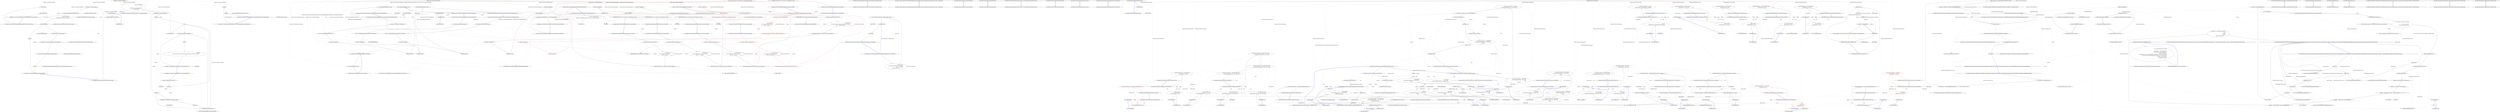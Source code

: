 digraph  {
n52 [label="HangFire.Server.Components.SchedulePoller", span=""];
n0 [cluster="HangFire.Server.Components.SchedulePoller.SchedulePoller(HangFire.JobStorage, System.TimeSpan)", label="Entry HangFire.Server.Components.SchedulePoller.SchedulePoller(HangFire.JobStorage, System.TimeSpan)", span="34-34"];
n1 [cluster="HangFire.Server.Components.SchedulePoller.SchedulePoller(HangFire.JobStorage, System.TimeSpan)", label="_storage = storage", span="36-36"];
n2 [cluster="HangFire.Server.Components.SchedulePoller.SchedulePoller(HangFire.JobStorage, System.TimeSpan)", label="_pollInterval = pollInterval", span="37-37"];
n3 [cluster="HangFire.Server.Components.SchedulePoller.SchedulePoller(HangFire.JobStorage, System.TimeSpan)", label="Exit HangFire.Server.Components.SchedulePoller.SchedulePoller(HangFire.JobStorage, System.TimeSpan)", span="34-34"];
n4 [cluster="HangFire.Server.Components.SchedulePoller.EnqueueNextScheduledJob()", label="Entry HangFire.Server.Components.SchedulePoller.EnqueueNextScheduledJob()", span="40-40"];
n5 [cluster="HangFire.Server.Components.SchedulePoller.EnqueueNextScheduledJob()", label="var connection = _storage.GetConnection()", span="42-42"];
n6 [cluster="HangFire.Server.Components.SchedulePoller.EnqueueNextScheduledJob()", label="var timestamp = JobHelper.ToTimestamp(DateTime.UtcNow)", span="44-44"];
n15 [cluster="HangFire.JobStorage.GetConnection()", label="Entry HangFire.JobStorage.GetConnection()", span="45-45"];
n7 [cluster="HangFire.Server.Components.SchedulePoller.EnqueueNextScheduledJob()", label="var jobId = connection.Sets\r\n                    .GetFirstByLowestScore(''schedule'', 0, timestamp)", span="47-48"];
n10 [cluster="HangFire.Server.Components.SchedulePoller.EnqueueNextScheduledJob()", label="var stateMachine = new StateMachine(connection)", span="55-55"];
n16 [cluster="HangFire.Common.JobHelper.ToTimestamp(System.DateTime)", label="Entry HangFire.Common.JobHelper.ToTimestamp(System.DateTime)", span="35-35"];
n8 [cluster="HangFire.Server.Components.SchedulePoller.EnqueueNextScheduledJob()", label="String.IsNullOrEmpty(jobId)", span="50-50"];
n17 [cluster="HangFire.Storage.IStoredSets.GetFirstByLowestScore(string, long, long)", label="Entry HangFire.Storage.IStoredSets.GetFirstByLowestScore(string, long, long)", span="4-4"];
n12 [cluster="HangFire.Server.Components.SchedulePoller.EnqueueNextScheduledJob()", label="stateMachine.ChangeState(jobId, enqueuedState, ScheduledState.Name)", span="58-58"];
n9 [cluster="HangFire.Server.Components.SchedulePoller.EnqueueNextScheduledJob()", label="return false;", span="52-52"];
n18 [cluster="string.IsNullOrEmpty(string)", label="Entry string.IsNullOrEmpty(string)", span="0-0"];
n11 [cluster="HangFire.Server.Components.SchedulePoller.EnqueueNextScheduledJob()", label="var enqueuedState = new EnqueuedState(''Enqueued by the schedule poller'')", span="56-56"];
n19 [cluster="HangFire.States.StateMachine.StateMachine(HangFire.Storage.IStorageConnection)", label="Entry HangFire.States.StateMachine.StateMachine(HangFire.Storage.IStorageConnection)", span="36-36"];
n20 [cluster="HangFire.States.EnqueuedState.EnqueuedState(string)", label="Entry HangFire.States.EnqueuedState.EnqueuedState(string)", span="31-31"];
n13 [cluster="HangFire.Server.Components.SchedulePoller.EnqueueNextScheduledJob()", label="return true;", span="60-60"];
n21 [cluster="HangFire.States.StateMachine.ChangeState(string, HangFire.Common.States.JobState, params string[])", label="Entry HangFire.States.StateMachine.ChangeState(string, HangFire.Common.States.JobState, params string[])", span="113-113"];
n14 [cluster="HangFire.Server.Components.SchedulePoller.EnqueueNextScheduledJob()", label="Exit HangFire.Server.Components.SchedulePoller.EnqueueNextScheduledJob()", span="40-40"];
n22 [cluster="HangFire.Server.Components.SchedulePoller.HangFire.Server.IThreadWrappable.Work()", label="Entry HangFire.Server.Components.SchedulePoller.HangFire.Server.IThreadWrappable.Work()", span="65-65"];
n23 [cluster="HangFire.Server.Components.SchedulePoller.HangFire.Server.IThreadWrappable.Work()", label="Logger.Info(''Schedule poller has been started.'')", span="69-69"];
n24 [cluster="HangFire.Server.Components.SchedulePoller.HangFire.Server.IThreadWrappable.Work()", label="int enqueued = 0", span="71-71"];
n38 [cluster="Unk.Info", label="Entry Unk.Info", span=""];
n25 [cluster="HangFire.Server.Components.SchedulePoller.HangFire.Server.IThreadWrappable.Work()", label=true, span="73-73"];
n29 [cluster="HangFire.Server.Components.SchedulePoller.HangFire.Server.IThreadWrappable.Work()", label="enqueued++", span="85-85"];
n30 [cluster="HangFire.Server.Components.SchedulePoller.HangFire.Server.IThreadWrappable.Work()", label="enqueued != 0", span="89-89"];
n31 [cluster="HangFire.Server.Components.SchedulePoller.HangFire.Server.IThreadWrappable.Work()", label="Logger.InfoFormat(''{0} scheduled jobs were enqueued.'', enqueued)", span="91-91"];
n26 [cluster="HangFire.Server.Components.SchedulePoller.HangFire.Server.IThreadWrappable.Work()", label="var wasEnqueued = false", span="75-75"];
n34 [cluster="HangFire.Server.Components.SchedulePoller.HangFire.Server.IThreadWrappable.Work()", label="Logger.Info(''Schedule poller has been stopped.'')", span="101-101"];
n27 [cluster="HangFire.Server.Components.SchedulePoller.HangFire.Server.IThreadWrappable.Work()", label="JobServer.RetryOnException(\r\n                        () =>\r\n                        {\r\n                            wasEnqueued = EnqueueNextScheduledJob();\r\n                        }, _cts.Token.WaitHandle)", span="77-81"];
n28 [cluster="HangFire.Server.Components.SchedulePoller.HangFire.Server.IThreadWrappable.Work()", label="wasEnqueued && !_cts.IsCancellationRequested", span="83-83"];
n39 [cluster="HangFire.Server.JobServer.RetryOnException(System.Action, System.Threading.WaitHandle)", label="Entry HangFire.Server.JobServer.RetryOnException(System.Action, System.Threading.WaitHandle)", span="151-151"];
n43 [cluster="lambda expression", label="Entry lambda expression", span="78-81"];
n33 [cluster="HangFire.Server.Components.SchedulePoller.HangFire.Server.IThreadWrappable.Work()", label="_cts.Token.WaitHandle.WaitOne(_pollInterval)", span="95-95"];
n32 [cluster="HangFire.Server.Components.SchedulePoller.HangFire.Server.IThreadWrappable.Work()", label="enqueued = 0", span="92-92"];
n40 [cluster="Unk.InfoFormat", label="Entry Unk.InfoFormat", span=""];
n41 [cluster="System.Threading.WaitHandle.WaitOne(System.TimeSpan)", label="Entry System.Threading.WaitHandle.WaitOne(System.TimeSpan)", span="0-0"];
n35 [cluster="HangFire.Server.Components.SchedulePoller.HangFire.Server.IThreadWrappable.Work()", label=Exception, span="103-103"];
n37 [cluster="HangFire.Server.Components.SchedulePoller.HangFire.Server.IThreadWrappable.Work()", label="Exit HangFire.Server.Components.SchedulePoller.HangFire.Server.IThreadWrappable.Work()", span="65-65"];
n36 [cluster="HangFire.Server.Components.SchedulePoller.HangFire.Server.IThreadWrappable.Work()", label="Logger.Fatal(\r\n                    ''Unexpected exception caught in the schedule poller. Scheduled jobs will not be added to their queues.'',\r\n                    ex)", span="105-107"];
n42 [cluster="Unk.Fatal", label="Entry Unk.Fatal", span=""];
n44 [cluster="lambda expression", label="wasEnqueued = EnqueueNextScheduledJob()", span="80-80"];
n45 [cluster="lambda expression", label="Exit lambda expression", span="78-81"];
n46 [cluster="HangFire.Server.Components.SchedulePoller.HangFire.Server.IThreadWrappable.Dispose(System.Threading.Thread)", label="Entry HangFire.Server.Components.SchedulePoller.HangFire.Server.IThreadWrappable.Dispose(System.Threading.Thread)", span="111-111"];
n47 [cluster="HangFire.Server.Components.SchedulePoller.HangFire.Server.IThreadWrappable.Dispose(System.Threading.Thread)", label="_cts.Cancel()", span="113-113"];
n48 [cluster="HangFire.Server.Components.SchedulePoller.HangFire.Server.IThreadWrappable.Dispose(System.Threading.Thread)", label="thread.Join()", span="114-114"];
n50 [cluster="System.Threading.CancellationTokenSource.Cancel()", label="Entry System.Threading.CancellationTokenSource.Cancel()", span="0-0"];
n49 [cluster="HangFire.Server.Components.SchedulePoller.HangFire.Server.IThreadWrappable.Dispose(System.Threading.Thread)", label="Exit HangFire.Server.Components.SchedulePoller.HangFire.Server.IThreadWrappable.Dispose(System.Threading.Thread)", span="111-111"];
n51 [cluster="System.Threading.Thread.Join()", label="Entry System.Threading.Thread.Join()", span="0-0"];
m0_105 [cluster="HangFire.SqlServer.Tests.ExpirationManagerFacts.IsEntryExpired(IDbConnection, int)", file="ExpirationManagerFacts.cs", label="Exit HangFire.SqlServer.Tests.ExpirationManagerFacts.IsEntryExpired(IDbConnection, int)", span="207-207"];
m0_102 [cluster="HangFire.SqlServer.Tests.ExpirationManagerFacts.IsEntryExpired(IDbConnection, int)", file="ExpirationManagerFacts.cs", label="Entry HangFire.SqlServer.Tests.ExpirationManagerFacts.IsEntryExpired(IDbConnection, int)", span="207-207"];
m0_103 [cluster="HangFire.SqlServer.Tests.ExpirationManagerFacts.IsEntryExpired(IDbConnection, int)", file="ExpirationManagerFacts.cs", label="var count = connection.Query<int>(\r\n                    ''select count(*) from HangFire.Counter where Id = @id'', new { id = entryId }).Single()", span="209-210"];
m0_104 [cluster="HangFire.SqlServer.Tests.ExpirationManagerFacts.IsEntryExpired(IDbConnection, int)", file="ExpirationManagerFacts.cs", label="return count == 0;", span="211-211"];
m0_54 [cluster="Unk.Equal", file="ExpirationManagerFacts.cs", label="Entry Unk.Equal", span=""];
m0_63 [cluster="HangFire.SqlServer.Tests.ExpirationManagerFacts.Execute_Processes_JobTable()", file="ExpirationManagerFacts.cs", label="Entry HangFire.SqlServer.Tests.ExpirationManagerFacts.Execute_Processes_JobTable()", span="112-112"];
m0_64 [cluster="HangFire.SqlServer.Tests.ExpirationManagerFacts.Execute_Processes_JobTable()", file="ExpirationManagerFacts.cs", label="var connection = ConnectionUtils.CreateConnection()", span="114-114"];
m0_65 [cluster="HangFire.SqlServer.Tests.ExpirationManagerFacts.Execute_Processes_JobTable()", file="ExpirationManagerFacts.cs", label="string createSql = @''\r\ninsert into HangFire.Job (InvocationData, Arguments, CreatedAt, ExpireAt) \r\nvalues ('', '', getutcdate(), @expireAt)''", span="117-119"];
m0_66 [cluster="HangFire.SqlServer.Tests.ExpirationManagerFacts.Execute_Processes_JobTable()", file="ExpirationManagerFacts.cs", label="connection.Execute(createSql, new { expireAt = DateTime.UtcNow.AddMonths(-1) })", span="120-120"];
m0_69 [cluster="HangFire.SqlServer.Tests.ExpirationManagerFacts.Execute_Processes_JobTable()", file="ExpirationManagerFacts.cs", label="Assert.Equal(0, connection.Query<int>(@''select count(*) from HangFire.Job'').Single())", span="128-128"];
m0_67 [cluster="HangFire.SqlServer.Tests.ExpirationManagerFacts.Execute_Processes_JobTable()", file="ExpirationManagerFacts.cs", label="var manager = CreateManager()", span="122-122"];
m0_68 [cluster="HangFire.SqlServer.Tests.ExpirationManagerFacts.Execute_Processes_JobTable()", file="ExpirationManagerFacts.cs", label="manager.Execute(_token)", span="125-125"];
m0_70 [cluster="HangFire.SqlServer.Tests.ExpirationManagerFacts.Execute_Processes_JobTable()", file="ExpirationManagerFacts.cs", label="Exit HangFire.SqlServer.Tests.ExpirationManagerFacts.Execute_Processes_JobTable()", span="112-112"];
m0_7 [cluster="HangFire.SqlServer.Tests.ExpirationManagerFacts.Ctor_ThrowsAnException_WhenStorageIsNull()", file="ExpirationManagerFacts.cs", label="Entry HangFire.SqlServer.Tests.ExpirationManagerFacts.Ctor_ThrowsAnException_WhenStorageIsNull()", span="22-22"];
m0_8 [cluster="HangFire.SqlServer.Tests.ExpirationManagerFacts.Ctor_ThrowsAnException_WhenStorageIsNull()", file="ExpirationManagerFacts.cs", label="Assert.Throws<ArgumentNullException>(() => new ExpirationManager(null))", span="24-24"];
m0_9 [cluster="HangFire.SqlServer.Tests.ExpirationManagerFacts.Ctor_ThrowsAnException_WhenStorageIsNull()", file="ExpirationManagerFacts.cs", label="Exit HangFire.SqlServer.Tests.ExpirationManagerFacts.Ctor_ThrowsAnException_WhenStorageIsNull()", span="22-22"];
m0_87 [cluster="HangFire.SqlServer.Tests.ExpirationManagerFacts.Execute_Processes_ValueTable()", file="ExpirationManagerFacts.cs", label="Entry HangFire.SqlServer.Tests.ExpirationManagerFacts.Execute_Processes_ValueTable()", span="175-175"];
m0_88 [cluster="HangFire.SqlServer.Tests.ExpirationManagerFacts.Execute_Processes_ValueTable()", color=red, community=0, file="ExpirationManagerFacts.cs", label="2: var connection = ConnectionUtils.CreateConnection()", span="177-177"];
m0_89 [cluster="HangFire.SqlServer.Tests.ExpirationManagerFacts.Execute_Processes_ValueTable()", color=red, community=1, file="ExpirationManagerFacts.cs", label="2: string createSql = @''\r\ninsert into HangFire.[Value] ([Key], ExpireAt) \r\nvalues ('key', @expireAt)''", span="180-182"];
m0_90 [cluster="HangFire.SqlServer.Tests.ExpirationManagerFacts.Execute_Processes_ValueTable()", color=red, community=0, file="ExpirationManagerFacts.cs", label="2: connection.Execute(createSql, new { expireAt = DateTime.UtcNow.AddMonths(-1) })", span="183-183"];
m0_93 [cluster="HangFire.SqlServer.Tests.ExpirationManagerFacts.Execute_Processes_ValueTable()", color=red, community=0, file="ExpirationManagerFacts.cs", label="0: Assert.Equal(0, connection.Query<int>(@''select count(*) from HangFire.[Value]'').Single())", span="191-191"];
m0_91 [cluster="HangFire.SqlServer.Tests.ExpirationManagerFacts.Execute_Processes_ValueTable()", color=red, community=0, file="ExpirationManagerFacts.cs", label="2: var manager = CreateManager()", span="185-185"];
m0_92 [cluster="HangFire.SqlServer.Tests.ExpirationManagerFacts.Execute_Processes_ValueTable()", color=red, community=0, file="ExpirationManagerFacts.cs", label="0: manager.Execute(_token)", span="188-188"];
m0_94 [cluster="HangFire.SqlServer.Tests.ExpirationManagerFacts.Execute_Processes_ValueTable()", file="ExpirationManagerFacts.cs", label="Exit HangFire.SqlServer.Tests.ExpirationManagerFacts.Execute_Processes_ValueTable()", span="175-175"];
m0_100 [cluster="HangFire.SqlServer.Tests.ExpirationManagerFacts.CreateExpirationEntry(IDbConnection, System.DateTime?)", file="ExpirationManagerFacts.cs", label="Exit HangFire.SqlServer.Tests.ExpirationManagerFacts.CreateExpirationEntry(IDbConnection, System.DateTime?)", span="195-195"];
m0_95 [cluster="HangFire.SqlServer.Tests.ExpirationManagerFacts.CreateExpirationEntry(IDbConnection, System.DateTime?)", file="ExpirationManagerFacts.cs", label="Entry HangFire.SqlServer.Tests.ExpirationManagerFacts.CreateExpirationEntry(IDbConnection, System.DateTime?)", span="195-195"];
m0_96 [cluster="HangFire.SqlServer.Tests.ExpirationManagerFacts.CreateExpirationEntry(IDbConnection, System.DateTime?)", file="ExpirationManagerFacts.cs", label="string insertSql = @''\r\ninsert into HangFire.Counter ([Key], [Value], [ExpireAt])\r\nvalues ('key', 1, @expireAt)\r\nselect scope_identity() as Id''", span="197-200"];
m0_97 [cluster="HangFire.SqlServer.Tests.ExpirationManagerFacts.CreateExpirationEntry(IDbConnection, System.DateTime?)", file="ExpirationManagerFacts.cs", label="var id = connection.Query(insertSql, new { @expireAt = expireAt }).Single()", span="202-202"];
m0_98 [cluster="HangFire.SqlServer.Tests.ExpirationManagerFacts.CreateExpirationEntry(IDbConnection, System.DateTime?)", file="ExpirationManagerFacts.cs", label="var recordId = (int) id.Id", span="203-203"];
m0_99 [cluster="HangFire.SqlServer.Tests.ExpirationManagerFacts.CreateExpirationEntry(IDbConnection, System.DateTime?)", file="ExpirationManagerFacts.cs", label="return recordId;", span="204-204"];
m0_10 [cluster="Unk.>", file="ExpirationManagerFacts.cs", label="Entry Unk.>", span=""];
m0_34 [cluster="HangFire.SqlServer.Tests.ExpirationManagerFacts.Execute_DoesNotRemoveEntries_WithNoExpirationTimeSet()", file="ExpirationManagerFacts.cs", label="Assert.False(IsEntryExpired(connection, entryId))", span="51-51"];
m0_29 [cluster="HangFire.SqlServer.Tests.ExpirationManagerFacts.Execute_DoesNotRemoveEntries_WithNoExpirationTimeSet()", file="ExpirationManagerFacts.cs", label="Entry HangFire.SqlServer.Tests.ExpirationManagerFacts.Execute_DoesNotRemoveEntries_WithNoExpirationTimeSet()", span="42-42"];
m0_30 [cluster="HangFire.SqlServer.Tests.ExpirationManagerFacts.Execute_DoesNotRemoveEntries_WithNoExpirationTimeSet()", file="ExpirationManagerFacts.cs", label="var connection = ConnectionUtils.CreateConnection()", span="44-44"];
m0_31 [cluster="HangFire.SqlServer.Tests.ExpirationManagerFacts.Execute_DoesNotRemoveEntries_WithNoExpirationTimeSet()", file="ExpirationManagerFacts.cs", label="var entryId = CreateExpirationEntry(connection, null)", span="46-46"];
m0_32 [cluster="HangFire.SqlServer.Tests.ExpirationManagerFacts.Execute_DoesNotRemoveEntries_WithNoExpirationTimeSet()", file="ExpirationManagerFacts.cs", label="var manager = CreateManager()", span="47-47"];
m0_33 [cluster="HangFire.SqlServer.Tests.ExpirationManagerFacts.Execute_DoesNotRemoveEntries_WithNoExpirationTimeSet()", file="ExpirationManagerFacts.cs", label="manager.Execute(_token)", span="49-49"];
m0_35 [cluster="HangFire.SqlServer.Tests.ExpirationManagerFacts.Execute_DoesNotRemoveEntries_WithNoExpirationTimeSet()", file="ExpirationManagerFacts.cs", label="Exit HangFire.SqlServer.Tests.ExpirationManagerFacts.Execute_DoesNotRemoveEntries_WithNoExpirationTimeSet()", span="42-42"];
m0_36 [cluster="Unk.False", file="ExpirationManagerFacts.cs", label="Entry Unk.False", span=""];
m0_55 [cluster="HangFire.SqlServer.Tests.ExpirationManagerFacts.Execute_Processes_HashTable()", file="ExpirationManagerFacts.cs", label="Entry HangFire.SqlServer.Tests.ExpirationManagerFacts.Execute_Processes_HashTable()", span="91-91"];
m0_56 [cluster="HangFire.SqlServer.Tests.ExpirationManagerFacts.Execute_Processes_HashTable()", color=red, community=0, file="ExpirationManagerFacts.cs", label="2: var connection = ConnectionUtils.CreateConnection()", span="93-93"];
m0_57 [cluster="HangFire.SqlServer.Tests.ExpirationManagerFacts.Execute_Processes_HashTable()", color=red, community=1, file="ExpirationManagerFacts.cs", label="2: string createSql = @''\r\ninsert into HangFire.Hash ([Key], [Name], ExpireAt) \r\nvalues ('key', 'name', @expireAt)''", span="96-98"];
m0_58 [cluster="HangFire.SqlServer.Tests.ExpirationManagerFacts.Execute_Processes_HashTable()", color=red, community=0, file="ExpirationManagerFacts.cs", label="2: connection.Execute(createSql, new { expireAt = DateTime.UtcNow.AddMonths(-1) })", span="99-99"];
m0_61 [cluster="HangFire.SqlServer.Tests.ExpirationManagerFacts.Execute_Processes_HashTable()", color=red, community=0, file="ExpirationManagerFacts.cs", label="0: Assert.Equal(0, connection.Query<int>(@''select count(*) from HangFire.Hash'').Single())", span="107-107"];
m0_59 [cluster="HangFire.SqlServer.Tests.ExpirationManagerFacts.Execute_Processes_HashTable()", color=red, community=0, file="ExpirationManagerFacts.cs", label="2: var manager = CreateManager()", span="101-101"];
m0_60 [cluster="HangFire.SqlServer.Tests.ExpirationManagerFacts.Execute_Processes_HashTable()", color=red, community=0, file="ExpirationManagerFacts.cs", label="0: manager.Execute(_token)", span="104-104"];
m0_62 [cluster="HangFire.SqlServer.Tests.ExpirationManagerFacts.Execute_Processes_HashTable()", file="ExpirationManagerFacts.cs", label="Exit HangFire.SqlServer.Tests.ExpirationManagerFacts.Execute_Processes_HashTable()", span="91-91"];
m0_0 [cluster="HangFire.SqlServer.Tests.ExpirationManagerFacts.ExpirationManagerFacts()", file="ExpirationManagerFacts.cs", label="Entry HangFire.SqlServer.Tests.ExpirationManagerFacts.ExpirationManagerFacts()", span="15-15"];
m0_1 [cluster="HangFire.SqlServer.Tests.ExpirationManagerFacts.ExpirationManagerFacts()", file="ExpirationManagerFacts.cs", label="_storage = new SqlServerStorage(ConnectionUtils.GetConnectionString())", span="17-17"];
m0_2 [cluster="HangFire.SqlServer.Tests.ExpirationManagerFacts.ExpirationManagerFacts()", file="ExpirationManagerFacts.cs", label="_token = new CancellationToken(true)", span="18-18"];
m0_3 [cluster="HangFire.SqlServer.Tests.ExpirationManagerFacts.ExpirationManagerFacts()", file="ExpirationManagerFacts.cs", label="Exit HangFire.SqlServer.Tests.ExpirationManagerFacts.ExpirationManagerFacts()", span="15-15"];
m0_101 [cluster="Unk.Query", file="ExpirationManagerFacts.cs", label="Entry Unk.Query", span=""];
m0_25 [cluster="HangFire.SqlServer.Tests.ExpirationManagerFacts.CreateManager()", file="ExpirationManagerFacts.cs", label="Entry HangFire.SqlServer.Tests.ExpirationManagerFacts.CreateManager()", span="214-214"];
m0_106 [cluster="HangFire.SqlServer.Tests.ExpirationManagerFacts.CreateManager()", file="ExpirationManagerFacts.cs", label="return new ExpirationManager(_storage);", span="216-216"];
m0_107 [cluster="HangFire.SqlServer.Tests.ExpirationManagerFacts.CreateManager()", file="ExpirationManagerFacts.cs", label="Exit HangFire.SqlServer.Tests.ExpirationManagerFacts.CreateManager()", span="214-214"];
m0_20 [cluster="HangFire.SqlServer.Tests.ExpirationManagerFacts.Execute_RemovesOutdatedRecords()", file="ExpirationManagerFacts.cs", label="Assert.True(IsEntryExpired(connection, entryId))", span="37-37"];
m0_15 [cluster="HangFire.SqlServer.Tests.ExpirationManagerFacts.Execute_RemovesOutdatedRecords()", file="ExpirationManagerFacts.cs", label="Entry HangFire.SqlServer.Tests.ExpirationManagerFacts.Execute_RemovesOutdatedRecords()", span="28-28"];
m0_16 [cluster="HangFire.SqlServer.Tests.ExpirationManagerFacts.Execute_RemovesOutdatedRecords()", file="ExpirationManagerFacts.cs", label="var connection = ConnectionUtils.CreateConnection()", span="30-30"];
m0_17 [cluster="HangFire.SqlServer.Tests.ExpirationManagerFacts.Execute_RemovesOutdatedRecords()", file="ExpirationManagerFacts.cs", label="var entryId = CreateExpirationEntry(connection, DateTime.UtcNow.AddMonths(-1))", span="32-32"];
m0_18 [cluster="HangFire.SqlServer.Tests.ExpirationManagerFacts.Execute_RemovesOutdatedRecords()", file="ExpirationManagerFacts.cs", label="var manager = CreateManager()", span="33-33"];
m0_19 [cluster="HangFire.SqlServer.Tests.ExpirationManagerFacts.Execute_RemovesOutdatedRecords()", file="ExpirationManagerFacts.cs", label="manager.Execute(_token)", span="35-35"];
m0_21 [cluster="HangFire.SqlServer.Tests.ExpirationManagerFacts.Execute_RemovesOutdatedRecords()", file="ExpirationManagerFacts.cs", label="Exit HangFire.SqlServer.Tests.ExpirationManagerFacts.Execute_RemovesOutdatedRecords()", span="28-28"];
m0_23 [cluster="System.DateTime.AddMonths(int)", file="ExpirationManagerFacts.cs", label="Entry System.DateTime.AddMonths(int)", span="0-0"];
m0_14 [cluster="HangFire.SqlServer.ExpirationManager.ExpirationManager(HangFire.SqlServer.SqlServerStorage)", file="ExpirationManagerFacts.cs", label="Entry HangFire.SqlServer.ExpirationManager.ExpirationManager(HangFire.SqlServer.SqlServerStorage)", span="40-40"];
m0_24 [cluster="Unk.CreateExpirationEntry", file="ExpirationManagerFacts.cs", label="Entry Unk.CreateExpirationEntry", span=""];
m0_11 [cluster="lambda expression", file="ExpirationManagerFacts.cs", label="Entry lambda expression", span="24-24"];
m0_12 [cluster="lambda expression", file="ExpirationManagerFacts.cs", label="new ExpirationManager(null)", span="24-24"];
m0_13 [cluster="lambda expression", file="ExpirationManagerFacts.cs", label="Exit lambda expression", span="24-24"];
m0_6 [cluster="System.Threading.CancellationToken.CancellationToken(bool)", file="ExpirationManagerFacts.cs", label="Entry System.Threading.CancellationToken.CancellationToken(bool)", span="0-0"];
m0_27 [cluster="Unk.IsEntryExpired", file="ExpirationManagerFacts.cs", label="Entry Unk.IsEntryExpired", span=""];
m0_26 [cluster="HangFire.SqlServer.ExpirationManager.Execute(System.Threading.CancellationToken)", file="ExpirationManagerFacts.cs", label="Entry HangFire.SqlServer.ExpirationManager.Execute(System.Threading.CancellationToken)", span="53-53"];
m0_5 [cluster="HangFire.SqlServer.Tests.ConnectionUtils.GetConnectionString()", file="ExpirationManagerFacts.cs", label="Entry HangFire.SqlServer.Tests.ConnectionUtils.GetConnectionString()", span="26-26"];
m0_4 [cluster="HangFire.SqlServer.SqlServerStorage.SqlServerStorage(string)", file="ExpirationManagerFacts.cs", label="Entry HangFire.SqlServer.SqlServerStorage.SqlServerStorage(string)", span="30-30"];
m0_53 [cluster="Unk.Single", file="ExpirationManagerFacts.cs", label="Entry Unk.Single", span=""];
m0_28 [cluster="Unk.True", file="ExpirationManagerFacts.cs", label="Entry Unk.True", span=""];
m0_52 [cluster="Unk.Execute", file="ExpirationManagerFacts.cs", label="Entry Unk.Execute", span=""];
m0_22 [cluster="HangFire.SqlServer.Tests.ConnectionUtils.CreateConnection()", file="ExpirationManagerFacts.cs", label="Entry HangFire.SqlServer.Tests.ConnectionUtils.CreateConnection()", span="37-37"];
m0_42 [cluster="HangFire.SqlServer.Tests.ExpirationManagerFacts.Execute_DoesNotRemoveEntries_WithFreshExpirationTime()", file="ExpirationManagerFacts.cs", label="Assert.False(IsEntryExpired(connection, entryId))", span="65-65"];
m0_37 [cluster="HangFire.SqlServer.Tests.ExpirationManagerFacts.Execute_DoesNotRemoveEntries_WithFreshExpirationTime()", file="ExpirationManagerFacts.cs", label="Entry HangFire.SqlServer.Tests.ExpirationManagerFacts.Execute_DoesNotRemoveEntries_WithFreshExpirationTime()", span="56-56"];
m0_38 [cluster="HangFire.SqlServer.Tests.ExpirationManagerFacts.Execute_DoesNotRemoveEntries_WithFreshExpirationTime()", file="ExpirationManagerFacts.cs", label="var connection = ConnectionUtils.CreateConnection()", span="58-58"];
m0_39 [cluster="HangFire.SqlServer.Tests.ExpirationManagerFacts.Execute_DoesNotRemoveEntries_WithFreshExpirationTime()", file="ExpirationManagerFacts.cs", label="var entryId = CreateExpirationEntry(connection, DateTime.Now.AddMonths(1))", span="60-60"];
m0_40 [cluster="HangFire.SqlServer.Tests.ExpirationManagerFacts.Execute_DoesNotRemoveEntries_WithFreshExpirationTime()", file="ExpirationManagerFacts.cs", label="var manager = CreateManager()", span="61-61"];
m0_41 [cluster="HangFire.SqlServer.Tests.ExpirationManagerFacts.Execute_DoesNotRemoveEntries_WithFreshExpirationTime()", file="ExpirationManagerFacts.cs", label="manager.Execute(_token)", span="63-63"];
m0_43 [cluster="HangFire.SqlServer.Tests.ExpirationManagerFacts.Execute_DoesNotRemoveEntries_WithFreshExpirationTime()", file="ExpirationManagerFacts.cs", label="Exit HangFire.SqlServer.Tests.ExpirationManagerFacts.Execute_DoesNotRemoveEntries_WithFreshExpirationTime()", span="56-56"];
m0_44 [cluster="HangFire.SqlServer.Tests.ExpirationManagerFacts.Execute_Processes_CounterTable()", file="ExpirationManagerFacts.cs", label="Entry HangFire.SqlServer.Tests.ExpirationManagerFacts.Execute_Processes_CounterTable()", span="70-70"];
m0_45 [cluster="HangFire.SqlServer.Tests.ExpirationManagerFacts.Execute_Processes_CounterTable()", file="ExpirationManagerFacts.cs", label="var connection = ConnectionUtils.CreateConnection()", span="72-72"];
m0_46 [cluster="HangFire.SqlServer.Tests.ExpirationManagerFacts.Execute_Processes_CounterTable()", file="ExpirationManagerFacts.cs", label="string createSql = @''\r\ninsert into HangFire.Counter ([Key], [Value], ExpireAt) \r\nvalues ('key', 1, @expireAt)''", span="75-77"];
m0_47 [cluster="HangFire.SqlServer.Tests.ExpirationManagerFacts.Execute_Processes_CounterTable()", file="ExpirationManagerFacts.cs", label="connection.Execute(createSql, new { expireAt = DateTime.UtcNow.AddMonths(-1) })", span="78-78"];
m0_50 [cluster="HangFire.SqlServer.Tests.ExpirationManagerFacts.Execute_Processes_CounterTable()", file="ExpirationManagerFacts.cs", label="Assert.Equal(0, connection.Query<int>(@''select count(*) from HangFire.Counter'').Single())", span="86-86"];
m0_48 [cluster="HangFire.SqlServer.Tests.ExpirationManagerFacts.Execute_Processes_CounterTable()", file="ExpirationManagerFacts.cs", label="var manager = CreateManager()", span="80-80"];
m0_49 [cluster="HangFire.SqlServer.Tests.ExpirationManagerFacts.Execute_Processes_CounterTable()", file="ExpirationManagerFacts.cs", label="manager.Execute(_token)", span="83-83"];
m0_51 [cluster="HangFire.SqlServer.Tests.ExpirationManagerFacts.Execute_Processes_CounterTable()", file="ExpirationManagerFacts.cs", label="Exit HangFire.SqlServer.Tests.ExpirationManagerFacts.Execute_Processes_CounterTable()", span="70-70"];
m0_79 [cluster="HangFire.SqlServer.Tests.ExpirationManagerFacts.Execute_Processes_SetTable()", file="ExpirationManagerFacts.cs", label="Entry HangFire.SqlServer.Tests.ExpirationManagerFacts.Execute_Processes_SetTable()", span="154-154"];
m0_80 [cluster="HangFire.SqlServer.Tests.ExpirationManagerFacts.Execute_Processes_SetTable()", file="ExpirationManagerFacts.cs", label="var connection = ConnectionUtils.CreateConnection()", span="156-156"];
m0_81 [cluster="HangFire.SqlServer.Tests.ExpirationManagerFacts.Execute_Processes_SetTable()", file="ExpirationManagerFacts.cs", label="string createSql = @''\r\ninsert into HangFire.[Set] ([Key], [Score], [Value], ExpireAt) \r\nvalues ('key', 0, '', @expireAt)''", span="159-161"];
m0_82 [cluster="HangFire.SqlServer.Tests.ExpirationManagerFacts.Execute_Processes_SetTable()", file="ExpirationManagerFacts.cs", label="connection.Execute(createSql, new { expireAt = DateTime.UtcNow.AddMonths(-1) })", span="162-162"];
m0_85 [cluster="HangFire.SqlServer.Tests.ExpirationManagerFacts.Execute_Processes_SetTable()", file="ExpirationManagerFacts.cs", label="Assert.Equal(0, connection.Query<int>(@''select count(*) from HangFire.[Set]'').Single())", span="170-170"];
m0_83 [cluster="HangFire.SqlServer.Tests.ExpirationManagerFacts.Execute_Processes_SetTable()", file="ExpirationManagerFacts.cs", label="var manager = CreateManager()", span="164-164"];
m0_84 [cluster="HangFire.SqlServer.Tests.ExpirationManagerFacts.Execute_Processes_SetTable()", file="ExpirationManagerFacts.cs", label="manager.Execute(_token)", span="167-167"];
m0_86 [cluster="HangFire.SqlServer.Tests.ExpirationManagerFacts.Execute_Processes_SetTable()", file="ExpirationManagerFacts.cs", label="Exit HangFire.SqlServer.Tests.ExpirationManagerFacts.Execute_Processes_SetTable()", span="154-154"];
m0_71 [cluster="HangFire.SqlServer.Tests.ExpirationManagerFacts.Execute_Processes_ListTable()", file="ExpirationManagerFacts.cs", label="Entry HangFire.SqlServer.Tests.ExpirationManagerFacts.Execute_Processes_ListTable()", span="133-133"];
m0_72 [cluster="HangFire.SqlServer.Tests.ExpirationManagerFacts.Execute_Processes_ListTable()", file="ExpirationManagerFacts.cs", label="var connection = ConnectionUtils.CreateConnection()", span="135-135"];
m0_73 [cluster="HangFire.SqlServer.Tests.ExpirationManagerFacts.Execute_Processes_ListTable()", file="ExpirationManagerFacts.cs", label="string createSql = @''\r\ninsert into HangFire.List ([Key], ExpireAt) \r\nvalues ('key', @expireAt)''", span="138-140"];
m0_74 [cluster="HangFire.SqlServer.Tests.ExpirationManagerFacts.Execute_Processes_ListTable()", file="ExpirationManagerFacts.cs", label="connection.Execute(createSql, new { expireAt = DateTime.UtcNow.AddMonths(-1) })", span="141-141"];
m0_77 [cluster="HangFire.SqlServer.Tests.ExpirationManagerFacts.Execute_Processes_ListTable()", file="ExpirationManagerFacts.cs", label="Assert.Equal(0, connection.Query<int>(@''select count(*) from HangFire.List'').Single())", span="149-149"];
m0_75 [cluster="HangFire.SqlServer.Tests.ExpirationManagerFacts.Execute_Processes_ListTable()", file="ExpirationManagerFacts.cs", label="var manager = CreateManager()", span="143-143"];
m0_76 [cluster="HangFire.SqlServer.Tests.ExpirationManagerFacts.Execute_Processes_ListTable()", file="ExpirationManagerFacts.cs", label="manager.Execute(_token)", span="146-146"];
m0_78 [cluster="HangFire.SqlServer.Tests.ExpirationManagerFacts.Execute_Processes_ListTable()", file="ExpirationManagerFacts.cs", label="Exit HangFire.SqlServer.Tests.ExpirationManagerFacts.Execute_Processes_ListTable()", span="133-133"];
m0_108 [file="ExpirationManagerFacts.cs", label="HangFire.SqlServer.Tests.ExpirationManagerFacts", span=""];
m1_2 [cluster="HangFire.Storage.IStorageConnection.CreateFetcher(System.Collections.Generic.IEnumerable<string>)", file="IWriteOnlyTransaction.cs", label="Entry HangFire.Storage.IStorageConnection.CreateFetcher(System.Collections.Generic.IEnumerable<string>)", span="9-9"];
m1_3 [cluster="HangFire.Storage.IStorageConnection.CreateFetcher(System.Collections.Generic.IEnumerable<string>)", file="IWriteOnlyTransaction.cs", label="Exit HangFire.Storage.IStorageConnection.CreateFetcher(System.Collections.Generic.IEnumerable<string>)", span="9-9"];
m1_6 [cluster="HangFire.Storage.IStorageConnection.CreateExpiredJob(HangFire.Storage.InvocationData, string[], System.Collections.Generic.IDictionary<string, string>, System.TimeSpan)", file="IWriteOnlyTransaction.cs", label="Entry HangFire.Storage.IStorageConnection.CreateExpiredJob(HangFire.Storage.InvocationData, string[], System.Collections.Generic.IDictionary<string, string>, System.TimeSpan)", span="17-17"];
m1_7 [cluster="HangFire.Storage.IStorageConnection.CreateExpiredJob(HangFire.Storage.InvocationData, string[], System.Collections.Generic.IDictionary<string, string>, System.TimeSpan)", file="IWriteOnlyTransaction.cs", label="Exit HangFire.Storage.IStorageConnection.CreateExpiredJob(HangFire.Storage.InvocationData, string[], System.Collections.Generic.IDictionary<string, string>, System.TimeSpan)", span="17-17"];
m1_0 [cluster="HangFire.Storage.IStorageConnection.CreateWriteTransaction()", file="IWriteOnlyTransaction.cs", label="Entry HangFire.Storage.IStorageConnection.CreateWriteTransaction()", span="8-8"];
m1_1 [cluster="HangFire.Storage.IStorageConnection.CreateWriteTransaction()", file="IWriteOnlyTransaction.cs", label="Exit HangFire.Storage.IStorageConnection.CreateWriteTransaction()", span="8-8"];
m1_12 [cluster="HangFire.Storage.IStorageConnection.Heartbeat(string)", file="IWriteOnlyTransaction.cs", label="Entry HangFire.Storage.IStorageConnection.Heartbeat(string)", span="25-25"];
m1_13 [cluster="HangFire.Storage.IStorageConnection.Heartbeat(string)", file="IWriteOnlyTransaction.cs", label="Exit HangFire.Storage.IStorageConnection.Heartbeat(string)", span="25-25"];
m1_8 [cluster="HangFire.Storage.IStorageConnection.AnnounceServer(string, int, System.Collections.Generic.IEnumerable<string>)", file="IWriteOnlyTransaction.cs", label="Entry HangFire.Storage.IStorageConnection.AnnounceServer(string, int, System.Collections.Generic.IEnumerable<string>)", span="23-23"];
m1_9 [cluster="HangFire.Storage.IStorageConnection.AnnounceServer(string, int, System.Collections.Generic.IEnumerable<string>)", file="IWriteOnlyTransaction.cs", label="Exit HangFire.Storage.IStorageConnection.AnnounceServer(string, int, System.Collections.Generic.IEnumerable<string>)", span="23-23"];
m1_4 [cluster="HangFire.Storage.IStorageConnection.AcquireJobLock(string)", file="IWriteOnlyTransaction.cs", label="Entry HangFire.Storage.IStorageConnection.AcquireJobLock(string)", span="11-11"];
m1_5 [cluster="HangFire.Storage.IStorageConnection.AcquireJobLock(string)", file="IWriteOnlyTransaction.cs", label="Exit HangFire.Storage.IStorageConnection.AcquireJobLock(string)", span="11-11"];
m1_10 [cluster="HangFire.Storage.IStorageConnection.RemoveServer(string)", file="IWriteOnlyTransaction.cs", label="Entry HangFire.Storage.IStorageConnection.RemoveServer(string)", span="24-24"];
m1_11 [cluster="HangFire.Storage.IStorageConnection.RemoveServer(string)", file="IWriteOnlyTransaction.cs", label="Exit HangFire.Storage.IStorageConnection.RemoveServer(string)", span="24-24"];
m1_14 [cluster="HangFire.Storage.IStorageConnection.RemoveTimedOutServers(System.TimeSpan)", file="IWriteOnlyTransaction.cs", label="Entry HangFire.Storage.IStorageConnection.RemoveTimedOutServers(System.TimeSpan)", span="26-26"];
m1_15 [cluster="HangFire.Storage.IStorageConnection.RemoveTimedOutServers(System.TimeSpan)", file="IWriteOnlyTransaction.cs", label="Exit HangFire.Storage.IStorageConnection.RemoveTimedOutServers(System.TimeSpan)", span="26-26"];
m2_6 [cluster="HangFire.Redis.RedisWriteOnlyTransaction.Dispose()", file="RedisWriteOnlyTransaction.cs", label="Entry HangFire.Redis.RedisWriteOnlyTransaction.Dispose()", span="36-36"];
m2_7 [cluster="HangFire.Redis.RedisWriteOnlyTransaction.Dispose()", file="RedisWriteOnlyTransaction.cs", label="_transaction.Dispose()", span="38-38"];
m2_8 [cluster="HangFire.Redis.RedisWriteOnlyTransaction.Dispose()", file="RedisWriteOnlyTransaction.cs", label="Exit HangFire.Redis.RedisWriteOnlyTransaction.Dispose()", span="36-36"];
m2_128 [cluster="HangFire.Redis.RedisWriteOnlyTransaction.DecrementCounter(string, System.TimeSpan)", file="RedisWriteOnlyTransaction.cs", label="_transaction.QueueCommand(x => x.ExpireEntryIn(RedisStorage.Prefix + key, expireIn))", span="158-158"];
m2_126 [cluster="HangFire.Redis.RedisWriteOnlyTransaction.DecrementCounter(string, System.TimeSpan)", file="RedisWriteOnlyTransaction.cs", label="Entry HangFire.Redis.RedisWriteOnlyTransaction.DecrementCounter(string, System.TimeSpan)", span="155-155"];
m2_127 [cluster="HangFire.Redis.RedisWriteOnlyTransaction.DecrementCounter(string, System.TimeSpan)", file="RedisWriteOnlyTransaction.cs", label="_transaction.QueueCommand(x => x.DecrementValue(RedisStorage.Prefix + key))", span="157-157"];
m2_129 [cluster="HangFire.Redis.RedisWriteOnlyTransaction.DecrementCounter(string, System.TimeSpan)", file="RedisWriteOnlyTransaction.cs", label="Exit HangFire.Redis.RedisWriteOnlyTransaction.DecrementCounter(string, System.TimeSpan)", span="155-155"];
m2_5 [cluster="System.ArgumentNullException.ArgumentNullException(string)", file="RedisWriteOnlyTransaction.cs", label="Entry System.ArgumentNullException.ArgumentNullException(string)", span="0-0"];
m2_90 [cluster="Unk.EnqueueItemOnList", file="RedisWriteOnlyTransaction.cs", label="Entry Unk.EnqueueItemOnList", span=""];
m2_65 [cluster="System.Collections.Generic.Dictionary<TKey, TValue>.Add(TKey, TValue)", file="RedisWriteOnlyTransaction.cs", label="Entry System.Collections.Generic.Dictionary<TKey, TValue>.Add(TKey, TValue)", span="0-0"];
m2_156 [cluster="HangFire.Redis.RedisWriteOnlyTransaction.InsertToList(string, string)", file="RedisWriteOnlyTransaction.cs", label="Entry HangFire.Redis.RedisWriteOnlyTransaction.InsertToList(string, string)", span="179-179"];
m2_157 [cluster="HangFire.Redis.RedisWriteOnlyTransaction.InsertToList(string, string)", file="RedisWriteOnlyTransaction.cs", label="_transaction.QueueCommand(x => x.EnqueueItemOnList(\r\n                RedisStorage.Prefix + key, value))", span="181-182"];
m2_158 [cluster="HangFire.Redis.RedisWriteOnlyTransaction.InsertToList(string, string)", file="RedisWriteOnlyTransaction.cs", label="Exit HangFire.Redis.RedisWriteOnlyTransaction.InsertToList(string, string)", span="179-179"];
m2_78 [cluster="Unk.SetRangeInHash", file="RedisWriteOnlyTransaction.cs", label="Entry Unk.SetRangeInHash", span=""];
m2_111 [cluster="HangFire.Redis.RedisWriteOnlyTransaction.IncrementCounter(string, System.TimeSpan)", file="RedisWriteOnlyTransaction.cs", label="_transaction.QueueCommand(x => x.ExpireEntryIn(RedisStorage.Prefix + key, expireIn))", span="147-147"];
m2_109 [cluster="HangFire.Redis.RedisWriteOnlyTransaction.IncrementCounter(string, System.TimeSpan)", file="RedisWriteOnlyTransaction.cs", label="Entry HangFire.Redis.RedisWriteOnlyTransaction.IncrementCounter(string, System.TimeSpan)", span="144-144"];
m2_110 [cluster="HangFire.Redis.RedisWriteOnlyTransaction.IncrementCounter(string, System.TimeSpan)", file="RedisWriteOnlyTransaction.cs", label="_transaction.QueueCommand(x => x.IncrementValue(RedisStorage.Prefix + key))", span="146-146"];
m2_112 [cluster="HangFire.Redis.RedisWriteOnlyTransaction.IncrementCounter(string, System.TimeSpan)", file="RedisWriteOnlyTransaction.cs", label="Exit HangFire.Redis.RedisWriteOnlyTransaction.IncrementCounter(string, System.TimeSpan)", span="144-144"];
m2_169 [cluster="HangFire.Redis.RedisWriteOnlyTransaction.TrimList(string, int, int)", file="RedisWriteOnlyTransaction.cs", label="Entry HangFire.Redis.RedisWriteOnlyTransaction.TrimList(string, int, int)", span="191-191"];
m2_170 [cluster="HangFire.Redis.RedisWriteOnlyTransaction.TrimList(string, int, int)", file="RedisWriteOnlyTransaction.cs", label="_transaction.QueueCommand(x => x.TrimList(\r\n                RedisStorage.Prefix + key, keepStartingFrom, keepEndingAt))", span="194-195"];
m2_171 [cluster="HangFire.Redis.RedisWriteOnlyTransaction.TrimList(string, int, int)", file="RedisWriteOnlyTransaction.cs", label="Exit HangFire.Redis.RedisWriteOnlyTransaction.TrimList(string, int, int)", span="191-191"];
m2_55 [cluster="HangFire.Redis.RedisWriteOnlyTransaction.SetJobState(string, HangFire.States.State)", file="RedisWriteOnlyTransaction.cs", label="_transaction.QueueCommand(x => x.RemoveEntry(\r\n                String.Format(RedisStorage.Prefix + ''job:{0}:state'', jobId)))", span="94-95"];
m2_53 [cluster="HangFire.Redis.RedisWriteOnlyTransaction.SetJobState(string, HangFire.States.State)", file="RedisWriteOnlyTransaction.cs", label="Entry HangFire.Redis.RedisWriteOnlyTransaction.SetJobState(string, HangFire.States.State)", span="87-87"];
m2_54 [cluster="HangFire.Redis.RedisWriteOnlyTransaction.SetJobState(string, HangFire.States.State)", file="RedisWriteOnlyTransaction.cs", label="_transaction.QueueCommand(x => x.SetEntryInHash(\r\n                String.Format(RedisStorage.Prefix + ''job:{0}'', jobId),\r\n                ''State'',\r\n                state.Name))", span="89-92"];
m2_56 [cluster="HangFire.Redis.RedisWriteOnlyTransaction.SetJobState(string, HangFire.States.State)", file="RedisWriteOnlyTransaction.cs", label="var storedData = new Dictionary<string, string>(state.SerializeData())", span="101-101"];
m2_57 [cluster="HangFire.Redis.RedisWriteOnlyTransaction.SetJobState(string, HangFire.States.State)", file="RedisWriteOnlyTransaction.cs", label="storedData.Add(''State'', state.Name)", span="102-102"];
m2_58 [cluster="HangFire.Redis.RedisWriteOnlyTransaction.SetJobState(string, HangFire.States.State)", file="RedisWriteOnlyTransaction.cs", label="state.Reason != null", span="104-104"];
m2_59 [cluster="HangFire.Redis.RedisWriteOnlyTransaction.SetJobState(string, HangFire.States.State)", file="RedisWriteOnlyTransaction.cs", label="storedData.Add(''Reason'', state.Reason)", span="106-106"];
m2_60 [cluster="HangFire.Redis.RedisWriteOnlyTransaction.SetJobState(string, HangFire.States.State)", file="RedisWriteOnlyTransaction.cs", label="_transaction.QueueCommand(x => x.SetRangeInHash(\r\n                String.Format(RedisStorage.Prefix + ''job:{0}:state'', jobId),\r\n                storedData))", span="109-111"];
m2_61 [cluster="HangFire.Redis.RedisWriteOnlyTransaction.SetJobState(string, HangFire.States.State)", file="RedisWriteOnlyTransaction.cs", label="AddJobState(jobId, state)", span="113-113"];
m2_62 [cluster="HangFire.Redis.RedisWriteOnlyTransaction.SetJobState(string, HangFire.States.State)", file="RedisWriteOnlyTransaction.cs", label="Exit HangFire.Redis.RedisWriteOnlyTransaction.SetJobState(string, HangFire.States.State)", span="87-87"];
m2_70 [cluster="Unk.SetEntryInHash", file="RedisWriteOnlyTransaction.cs", label="Entry Unk.SetEntryInHash", span=""];
m2_98 [cluster="Unk.AddItemToSet", file="RedisWriteOnlyTransaction.cs", label="Entry Unk.AddItemToSet", span=""];
m2_30 [cluster="string.Format(string, object)", file="RedisWriteOnlyTransaction.cs", label="Entry string.Format(string, object)", span="0-0"];
m2_189 [cluster="HangFire.Redis.RedisWriteOnlyTransaction.ExpireValue(string, System.TimeSpan)", color=red, community=1, file="RedisWriteOnlyTransaction.cs", label="1: _transaction.QueueCommand(x => x.ExpireEntryIn(\r\n                RedisStorage.Prefix + key, expireIn))", span="211-212"];
m2_188 [cluster="HangFire.Redis.RedisWriteOnlyTransaction.ExpireValue(string, System.TimeSpan)", file="RedisWriteOnlyTransaction.cs", label="Entry HangFire.Redis.RedisWriteOnlyTransaction.ExpireValue(string, System.TimeSpan)", span="209-209"];
m2_190 [cluster="HangFire.Redis.RedisWriteOnlyTransaction.ExpireValue(string, System.TimeSpan)", file="RedisWriteOnlyTransaction.cs", label="Exit HangFire.Redis.RedisWriteOnlyTransaction.ExpireValue(string, System.TimeSpan)", span="209-209"];
m2_74 [cluster="Unk.RemoveEntry", file="RedisWriteOnlyTransaction.cs", label="Entry Unk.RemoveEntry", span=""];
m2_108 [cluster="Unk.IncrementValue", file="RedisWriteOnlyTransaction.cs", label="Entry Unk.IncrementValue", span=""];
m2_38 [cluster="HangFire.Redis.RedisWriteOnlyTransaction.PersistJob(string)", file="RedisWriteOnlyTransaction.cs", label="Entry HangFire.Redis.RedisWriteOnlyTransaction.PersistJob(string)", span="77-77"];
m2_39 [cluster="HangFire.Redis.RedisWriteOnlyTransaction.PersistJob(string)", file="RedisWriteOnlyTransaction.cs", label="_transaction.QueueCommand(x => ((IRedisNativeClient)x).Persist(\r\n                String.Format(RedisStorage.Prefix + ''job:{0}'', jobId)))", span="79-80"];
m2_40 [cluster="HangFire.Redis.RedisWriteOnlyTransaction.PersistJob(string)", file="RedisWriteOnlyTransaction.cs", label="_transaction.QueueCommand(x => ((IRedisNativeClient)x).Persist(\r\n                String.Format(RedisStorage.Prefix + ''job:{0}:history'', jobId)))", span="81-82"];
m2_41 [cluster="HangFire.Redis.RedisWriteOnlyTransaction.PersistJob(string)", file="RedisWriteOnlyTransaction.cs", label="_transaction.QueueCommand(x => ((IRedisNativeClient)x).Persist(\r\n                String.Format(RedisStorage.Prefix + ''job:{0}:state'', jobId)))", span="83-84"];
m2_42 [cluster="HangFire.Redis.RedisWriteOnlyTransaction.PersistJob(string)", file="RedisWriteOnlyTransaction.cs", label="Exit HangFire.Redis.RedisWriteOnlyTransaction.PersistJob(string)", span="77-77"];
m2_31 [cluster="Unk.ExpireEntryIn", file="RedisWriteOnlyTransaction.cs", label="Entry Unk.ExpireEntryIn", span=""];
m2_142 [cluster="Unk.AddItemToSortedSet", file="RedisWriteOnlyTransaction.cs", label="Entry Unk.AddItemToSortedSet", span=""];
m2_119 [cluster="HangFire.Redis.RedisWriteOnlyTransaction.DecrementCounter(string)", file="RedisWriteOnlyTransaction.cs", label="Entry HangFire.Redis.RedisWriteOnlyTransaction.DecrementCounter(string)", span="150-150"];
m2_120 [cluster="HangFire.Redis.RedisWriteOnlyTransaction.DecrementCounter(string)", file="RedisWriteOnlyTransaction.cs", label="_transaction.QueueCommand(x => x.DecrementValue(RedisStorage.Prefix + key))", span="152-152"];
m2_121 [cluster="HangFire.Redis.RedisWriteOnlyTransaction.DecrementCounter(string)", file="RedisWriteOnlyTransaction.cs", label="Exit HangFire.Redis.RedisWriteOnlyTransaction.DecrementCounter(string)", span="150-150"];
m2_136 [cluster="HangFire.Redis.RedisWriteOnlyTransaction.AddToSet(string, string)", file="RedisWriteOnlyTransaction.cs", label="Entry HangFire.Redis.RedisWriteOnlyTransaction.AddToSet(string, string)", span="161-161"];
m2_137 [cluster="HangFire.Redis.RedisWriteOnlyTransaction.AddToSet(string, string)", file="RedisWriteOnlyTransaction.cs", label="_transaction.QueueCommand(x => x.AddItemToSortedSet(\r\n                RedisStorage.Prefix + key, value))", span="163-164"];
m2_138 [cluster="HangFire.Redis.RedisWriteOnlyTransaction.AddToSet(string, string)", file="RedisWriteOnlyTransaction.cs", label="Exit HangFire.Redis.RedisWriteOnlyTransaction.AddToSet(string, string)", span="161-161"];
m2_149 [cluster="HangFire.Redis.RedisWriteOnlyTransaction.RemoveFromSet(string, string)", file="RedisWriteOnlyTransaction.cs", label="Entry HangFire.Redis.RedisWriteOnlyTransaction.RemoveFromSet(string, string)", span="173-173"];
m2_150 [cluster="HangFire.Redis.RedisWriteOnlyTransaction.RemoveFromSet(string, string)", file="RedisWriteOnlyTransaction.cs", label="_transaction.QueueCommand(x => x.RemoveItemFromSortedSet(\r\n                RedisStorage.Prefix + key, value))", span="175-176"];
m2_151 [cluster="HangFire.Redis.RedisWriteOnlyTransaction.RemoveFromSet(string, string)", file="RedisWriteOnlyTransaction.cs", label="Exit HangFire.Redis.RedisWriteOnlyTransaction.RemoveFromSet(string, string)", span="173-173"];
m2_63 [cluster="System.Collections.Generic.Dictionary<TKey, TValue>.Dictionary(System.Collections.Generic.IDictionary<TKey, TValue>)", file="RedisWriteOnlyTransaction.cs", label="Entry System.Collections.Generic.Dictionary<TKey, TValue>.Dictionary(System.Collections.Generic.IDictionary<TKey, TValue>)", span="0-0"];
m2_9 [cluster="Unk.Dispose", file="RedisWriteOnlyTransaction.cs", label="Entry Unk.Dispose", span=""];
m2_10 [cluster="HangFire.Redis.RedisWriteOnlyTransaction.Commit()", file="RedisWriteOnlyTransaction.cs", label="Entry HangFire.Redis.RedisWriteOnlyTransaction.Commit()", span="41-41"];
m2_11 [cluster="HangFire.Redis.RedisWriteOnlyTransaction.Commit()", file="RedisWriteOnlyTransaction.cs", label="!_transaction.Commit()", span="43-43"];
m2_12 [cluster="HangFire.Redis.RedisWriteOnlyTransaction.Commit()", file="RedisWriteOnlyTransaction.cs", label="int replayCount = 1", span="49-49"];
m2_13 [cluster="HangFire.Redis.RedisWriteOnlyTransaction.Commit()", file="RedisWriteOnlyTransaction.cs", label="int maxReplayCount = 3", span="50-50"];
m2_15 [cluster="HangFire.Redis.RedisWriteOnlyTransaction.Commit()", file="RedisWriteOnlyTransaction.cs", label="replayCount++ >= maxReplayCount", span="54-54"];
m2_14 [cluster="HangFire.Redis.RedisWriteOnlyTransaction.Commit()", file="RedisWriteOnlyTransaction.cs", label="!_transaction.Replay()", span="52-52"];
m2_16 [cluster="HangFire.Redis.RedisWriteOnlyTransaction.Commit()", file="RedisWriteOnlyTransaction.cs", label="throw new RedisException(''Transaction commit was failed due to WATCH condition failure. Retry attempts exceeded.'');", span="56-56"];
m2_17 [cluster="HangFire.Redis.RedisWriteOnlyTransaction.Commit()", file="RedisWriteOnlyTransaction.cs", label="Exit HangFire.Redis.RedisWriteOnlyTransaction.Commit()", span="41-41"];
m2_176 [cluster="HangFire.Redis.RedisWriteOnlyTransaction.IncrementValue(string)", file="RedisWriteOnlyTransaction.cs", label="Entry HangFire.Redis.RedisWriteOnlyTransaction.IncrementValue(string)", span="198-198"];
m2_177 [cluster="HangFire.Redis.RedisWriteOnlyTransaction.IncrementValue(string)", color=red, community=1, file="RedisWriteOnlyTransaction.cs", label="1: _transaction.QueueCommand(x => x.IncrementValue(\r\n                RedisStorage.Prefix + key))", span="200-201"];
m2_178 [cluster="HangFire.Redis.RedisWriteOnlyTransaction.IncrementValue(string)", file="RedisWriteOnlyTransaction.cs", label="Exit HangFire.Redis.RedisWriteOnlyTransaction.IncrementValue(string)", span="198-198"];
m2_64 [cluster="HangFire.States.State.SerializeData()", file="RedisWriteOnlyTransaction.cs", label="Entry HangFire.States.State.SerializeData()", span="27-27"];
m2_191 [cluster="lambda expression", file="RedisWriteOnlyTransaction.cs", label="Entry lambda expression", span="211-212"];
m2_28 [cluster="lambda expression", file="RedisWriteOnlyTransaction.cs", label="x.ExpireEntryIn(\r\n                String.Format(RedisStorage.Prefix + ''job:{0}'', jobId),\r\n                expireIn)", span="64-66"];
m2_33 [cluster="lambda expression", file="RedisWriteOnlyTransaction.cs", label="x.ExpireEntryIn(\r\n                String.Format(RedisStorage.Prefix + ''job:{0}:history'', jobId),\r\n                expireIn)", span="68-70"];
m2_36 [cluster="lambda expression", file="RedisWriteOnlyTransaction.cs", label="x.ExpireEntryIn(\r\n                String.Format(RedisStorage.Prefix + ''job:{0}:state'', jobId),\r\n                expireIn)", span="72-74"];
m2_27 [cluster="lambda expression", file="RedisWriteOnlyTransaction.cs", label="Entry lambda expression", span="64-66"];
m2_32 [cluster="lambda expression", file="RedisWriteOnlyTransaction.cs", label="Entry lambda expression", span="68-70"];
m2_35 [cluster="lambda expression", file="RedisWriteOnlyTransaction.cs", label="Entry lambda expression", span="72-74"];
m2_29 [cluster="lambda expression", file="RedisWriteOnlyTransaction.cs", label="Exit lambda expression", span="64-66"];
m2_34 [cluster="lambda expression", file="RedisWriteOnlyTransaction.cs", label="Exit lambda expression", span="68-70"];
m2_37 [cluster="lambda expression", file="RedisWriteOnlyTransaction.cs", label="Exit lambda expression", span="72-74"];
m2_44 [cluster="lambda expression", file="RedisWriteOnlyTransaction.cs", label="((IRedisNativeClient)x).Persist(\r\n                String.Format(RedisStorage.Prefix + ''job:{0}'', jobId))", span="79-80"];
m2_48 [cluster="lambda expression", file="RedisWriteOnlyTransaction.cs", label="((IRedisNativeClient)x).Persist(\r\n                String.Format(RedisStorage.Prefix + ''job:{0}:history'', jobId))", span="81-82"];
m2_51 [cluster="lambda expression", file="RedisWriteOnlyTransaction.cs", label="((IRedisNativeClient)x).Persist(\r\n                String.Format(RedisStorage.Prefix + ''job:{0}:state'', jobId))", span="83-84"];
m2_43 [cluster="lambda expression", file="RedisWriteOnlyTransaction.cs", label="Entry lambda expression", span="79-80"];
m2_47 [cluster="lambda expression", file="RedisWriteOnlyTransaction.cs", label="Entry lambda expression", span="81-82"];
m2_50 [cluster="lambda expression", file="RedisWriteOnlyTransaction.cs", label="Entry lambda expression", span="83-84"];
m2_45 [cluster="lambda expression", file="RedisWriteOnlyTransaction.cs", label="Exit lambda expression", span="79-80"];
m2_49 [cluster="lambda expression", file="RedisWriteOnlyTransaction.cs", label="Exit lambda expression", span="81-82"];
m2_52 [cluster="lambda expression", file="RedisWriteOnlyTransaction.cs", label="Exit lambda expression", span="83-84"];
m2_68 [cluster="lambda expression", file="RedisWriteOnlyTransaction.cs", label="x.SetEntryInHash(\r\n                String.Format(RedisStorage.Prefix + ''job:{0}'', jobId),\r\n                ''State'',\r\n                state.Name)", span="89-92"];
m2_72 [cluster="lambda expression", file="RedisWriteOnlyTransaction.cs", label="x.RemoveEntry(\r\n                String.Format(RedisStorage.Prefix + ''job:{0}:state'', jobId))", span="94-95"];
m2_76 [cluster="lambda expression", file="RedisWriteOnlyTransaction.cs", label="x.SetRangeInHash(\r\n                String.Format(RedisStorage.Prefix + ''job:{0}:state'', jobId),\r\n                storedData)", span="109-111"];
m2_67 [cluster="lambda expression", file="RedisWriteOnlyTransaction.cs", label="Entry lambda expression", span="89-92"];
m2_71 [cluster="lambda expression", file="RedisWriteOnlyTransaction.cs", label="Entry lambda expression", span="94-95"];
m2_75 [cluster="lambda expression", file="RedisWriteOnlyTransaction.cs", label="Entry lambda expression", span="109-111"];
m2_69 [cluster="lambda expression", file="RedisWriteOnlyTransaction.cs", label="Exit lambda expression", span="89-92"];
m2_73 [cluster="lambda expression", file="RedisWriteOnlyTransaction.cs", label="Exit lambda expression", span="94-95"];
m2_77 [cluster="lambda expression", file="RedisWriteOnlyTransaction.cs", label="Exit lambda expression", span="109-111"];
m2_87 [cluster="lambda expression", file="RedisWriteOnlyTransaction.cs", label="x.EnqueueItemOnList(\r\n                String.Format(RedisStorage.Prefix + ''job:{0}:history'', jobId),\r\n                JobHelper.ToJson(storedData))", span="125-127"];
m2_86 [cluster="lambda expression", file="RedisWriteOnlyTransaction.cs", label="Entry lambda expression", span="125-127"];
m2_88 [cluster="lambda expression", file="RedisWriteOnlyTransaction.cs", label="Exit lambda expression", span="125-127"];
m2_96 [cluster="lambda expression", file="RedisWriteOnlyTransaction.cs", label="x.AddItemToSet(\r\n                RedisStorage.Prefix + ''queues'', queue)", span="132-133"];
m2_100 [cluster="lambda expression", file="RedisWriteOnlyTransaction.cs", label="x.EnqueueItemOnList(\r\n                String.Format(RedisStorage.Prefix + ''queue:{0}'', queue), jobId)", span="135-136"];
m2_95 [cluster="lambda expression", file="RedisWriteOnlyTransaction.cs", label="Entry lambda expression", span="132-133"];
m2_99 [cluster="lambda expression", file="RedisWriteOnlyTransaction.cs", label="Entry lambda expression", span="135-136"];
m2_97 [cluster="lambda expression", file="RedisWriteOnlyTransaction.cs", label="Exit lambda expression", span="132-133"];
m2_101 [cluster="lambda expression", file="RedisWriteOnlyTransaction.cs", label="Exit lambda expression", span="135-136"];
m2_106 [cluster="lambda expression", file="RedisWriteOnlyTransaction.cs", label="x.IncrementValue(RedisStorage.Prefix + key)", span="141-141"];
m2_105 [cluster="lambda expression", file="RedisWriteOnlyTransaction.cs", label="Entry lambda expression", span="141-141"];
m2_107 [cluster="lambda expression", file="RedisWriteOnlyTransaction.cs", label="Exit lambda expression", span="141-141"];
m2_114 [cluster="lambda expression", file="RedisWriteOnlyTransaction.cs", label="x.IncrementValue(RedisStorage.Prefix + key)", span="146-146"];
m2_117 [cluster="lambda expression", file="RedisWriteOnlyTransaction.cs", label="x.ExpireEntryIn(RedisStorage.Prefix + key, expireIn)", span="147-147"];
m2_113 [cluster="lambda expression", file="RedisWriteOnlyTransaction.cs", label="Entry lambda expression", span="146-146"];
m2_116 [cluster="lambda expression", file="RedisWriteOnlyTransaction.cs", label="Entry lambda expression", span="147-147"];
m2_115 [cluster="lambda expression", file="RedisWriteOnlyTransaction.cs", label="Exit lambda expression", span="146-146"];
m2_118 [cluster="lambda expression", file="RedisWriteOnlyTransaction.cs", label="Exit lambda expression", span="147-147"];
m2_123 [cluster="lambda expression", file="RedisWriteOnlyTransaction.cs", label="x.DecrementValue(RedisStorage.Prefix + key)", span="152-152"];
m2_122 [cluster="lambda expression", file="RedisWriteOnlyTransaction.cs", label="Entry lambda expression", span="152-152"];
m2_124 [cluster="lambda expression", file="RedisWriteOnlyTransaction.cs", label="Exit lambda expression", span="152-152"];
m2_131 [cluster="lambda expression", file="RedisWriteOnlyTransaction.cs", label="x.DecrementValue(RedisStorage.Prefix + key)", span="157-157"];
m2_134 [cluster="lambda expression", file="RedisWriteOnlyTransaction.cs", label="x.ExpireEntryIn(RedisStorage.Prefix + key, expireIn)", span="158-158"];
m2_130 [cluster="lambda expression", file="RedisWriteOnlyTransaction.cs", label="Entry lambda expression", span="157-157"];
m2_133 [cluster="lambda expression", file="RedisWriteOnlyTransaction.cs", label="Entry lambda expression", span="158-158"];
m2_132 [cluster="lambda expression", file="RedisWriteOnlyTransaction.cs", label="Exit lambda expression", span="157-157"];
m2_135 [cluster="lambda expression", file="RedisWriteOnlyTransaction.cs", label="Exit lambda expression", span="158-158"];
m2_140 [cluster="lambda expression", file="RedisWriteOnlyTransaction.cs", label="x.AddItemToSortedSet(\r\n                RedisStorage.Prefix + key, value)", span="163-164"];
m2_139 [cluster="lambda expression", file="RedisWriteOnlyTransaction.cs", label="Entry lambda expression", span="163-164"];
m2_141 [cluster="lambda expression", file="RedisWriteOnlyTransaction.cs", label="Exit lambda expression", span="163-164"];
m2_147 [cluster="lambda expression", file="RedisWriteOnlyTransaction.cs", label="x.AddItemToSortedSet(\r\n                RedisStorage.Prefix + key, value, score)", span="169-170"];
m2_146 [cluster="lambda expression", file="RedisWriteOnlyTransaction.cs", label="Entry lambda expression", span="169-170"];
m2_148 [cluster="lambda expression", file="RedisWriteOnlyTransaction.cs", label="Exit lambda expression", span="169-170"];
m2_153 [cluster="lambda expression", file="RedisWriteOnlyTransaction.cs", label="x.RemoveItemFromSortedSet(\r\n                RedisStorage.Prefix + key, value)", span="175-176"];
m2_152 [cluster="lambda expression", file="RedisWriteOnlyTransaction.cs", label="Entry lambda expression", span="175-176"];
m2_154 [cluster="lambda expression", file="RedisWriteOnlyTransaction.cs", label="Exit lambda expression", span="175-176"];
m2_160 [cluster="lambda expression", file="RedisWriteOnlyTransaction.cs", label="x.EnqueueItemOnList(\r\n                RedisStorage.Prefix + key, value)", span="181-182"];
m2_159 [cluster="lambda expression", file="RedisWriteOnlyTransaction.cs", label="Entry lambda expression", span="181-182"];
m2_161 [cluster="lambda expression", file="RedisWriteOnlyTransaction.cs", label="Exit lambda expression", span="181-182"];
m2_166 [cluster="lambda expression", file="RedisWriteOnlyTransaction.cs", label="x.RemoveItemFromList(\r\n                RedisStorage.Prefix + key, value)", span="187-188"];
m2_165 [cluster="lambda expression", file="RedisWriteOnlyTransaction.cs", label="Entry lambda expression", span="187-188"];
m2_167 [cluster="lambda expression", file="RedisWriteOnlyTransaction.cs", label="Exit lambda expression", span="187-188"];
m2_173 [cluster="lambda expression", file="RedisWriteOnlyTransaction.cs", label="x.TrimList(\r\n                RedisStorage.Prefix + key, keepStartingFrom, keepEndingAt)", span="194-195"];
m2_172 [cluster="lambda expression", file="RedisWriteOnlyTransaction.cs", label="Entry lambda expression", span="194-195"];
m2_174 [cluster="lambda expression", file="RedisWriteOnlyTransaction.cs", label="Exit lambda expression", span="194-195"];
m2_180 [cluster="lambda expression", color=red, community=1, file="RedisWriteOnlyTransaction.cs", label="1: x.IncrementValue(\r\n                RedisStorage.Prefix + key)", span="200-201"];
m2_179 [cluster="lambda expression", file="RedisWriteOnlyTransaction.cs", label="Entry lambda expression", span="200-201"];
m2_181 [cluster="lambda expression", file="RedisWriteOnlyTransaction.cs", label="Exit lambda expression", span="200-201"];
m2_186 [cluster="lambda expression", color=red, community=0, file="RedisWriteOnlyTransaction.cs", label="0: x.DecrementValue(RedisStorage.Prefix + key)", span="206-206"];
m2_185 [cluster="lambda expression", file="RedisWriteOnlyTransaction.cs", label="Entry lambda expression", span="206-206"];
m2_187 [cluster="lambda expression", file="RedisWriteOnlyTransaction.cs", label="Exit lambda expression", span="206-206"];
m2_192 [cluster="lambda expression", color=red, community=1, file="RedisWriteOnlyTransaction.cs", label="1: x.ExpireEntryIn(\r\n                RedisStorage.Prefix + key, expireIn)", span="211-212"];
m2_193 [cluster="lambda expression", file="RedisWriteOnlyTransaction.cs", label="Exit lambda expression", span="211-212"];
m2_85 [cluster="HangFire.Common.JobHelper.ToStringTimestamp(System.DateTime)", file="RedisWriteOnlyTransaction.cs", label="Entry HangFire.Common.JobHelper.ToStringTimestamp(System.DateTime)", span="50-50"];
m2_143 [cluster="HangFire.Redis.RedisWriteOnlyTransaction.AddToSet(string, string, double)", file="RedisWriteOnlyTransaction.cs", label="Entry HangFire.Redis.RedisWriteOnlyTransaction.AddToSet(string, string, double)", span="167-167"];
m2_144 [cluster="HangFire.Redis.RedisWriteOnlyTransaction.AddToSet(string, string, double)", file="RedisWriteOnlyTransaction.cs", label="_transaction.QueueCommand(x => x.AddItemToSortedSet(\r\n                RedisStorage.Prefix + key, value, score))", span="169-170"];
m2_145 [cluster="HangFire.Redis.RedisWriteOnlyTransaction.AddToSet(string, string, double)", file="RedisWriteOnlyTransaction.cs", label="Exit HangFire.Redis.RedisWriteOnlyTransaction.AddToSet(string, string, double)", span="167-167"];
m2_182 [cluster="HangFire.Redis.RedisWriteOnlyTransaction.DecrementValue(string)", file="RedisWriteOnlyTransaction.cs", label="Entry HangFire.Redis.RedisWriteOnlyTransaction.DecrementValue(string)", span="204-204"];
m2_183 [cluster="HangFire.Redis.RedisWriteOnlyTransaction.DecrementValue(string)", color=red, community=0, file="RedisWriteOnlyTransaction.cs", label="2: _transaction.QueueCommand(x => x.DecrementValue(RedisStorage.Prefix + key))", span="206-206"];
m2_184 [cluster="HangFire.Redis.RedisWriteOnlyTransaction.DecrementValue(string)", file="RedisWriteOnlyTransaction.cs", label="Exit HangFire.Redis.RedisWriteOnlyTransaction.DecrementValue(string)", span="204-204"];
m2_102 [cluster="HangFire.Redis.RedisWriteOnlyTransaction.IncrementCounter(string)", file="RedisWriteOnlyTransaction.cs", label="Entry HangFire.Redis.RedisWriteOnlyTransaction.IncrementCounter(string)", span="139-139"];
m2_103 [cluster="HangFire.Redis.RedisWriteOnlyTransaction.IncrementCounter(string)", file="RedisWriteOnlyTransaction.cs", label="_transaction.QueueCommand(x => x.IncrementValue(RedisStorage.Prefix + key))", span="141-141"];
m2_104 [cluster="HangFire.Redis.RedisWriteOnlyTransaction.IncrementCounter(string)", file="RedisWriteOnlyTransaction.cs", label="Exit HangFire.Redis.RedisWriteOnlyTransaction.IncrementCounter(string)", span="139-139"];
m2_168 [cluster="Unk.RemoveItemFromList", file="RedisWriteOnlyTransaction.cs", label="Entry Unk.RemoveItemFromList", span=""];
m2_24 [cluster="HangFire.Redis.RedisWriteOnlyTransaction.ExpireJob(string, System.TimeSpan)", file="RedisWriteOnlyTransaction.cs", label="_transaction.QueueCommand(x => x.ExpireEntryIn(\r\n                String.Format(RedisStorage.Prefix + ''job:{0}:state'', jobId),\r\n                expireIn))", span="72-74"];
m2_21 [cluster="HangFire.Redis.RedisWriteOnlyTransaction.ExpireJob(string, System.TimeSpan)", file="RedisWriteOnlyTransaction.cs", label="Entry HangFire.Redis.RedisWriteOnlyTransaction.ExpireJob(string, System.TimeSpan)", span="62-62"];
m2_22 [cluster="HangFire.Redis.RedisWriteOnlyTransaction.ExpireJob(string, System.TimeSpan)", file="RedisWriteOnlyTransaction.cs", label="_transaction.QueueCommand(x => x.ExpireEntryIn(\r\n                String.Format(RedisStorage.Prefix + ''job:{0}'', jobId),\r\n                expireIn))", span="64-66"];
m2_23 [cluster="HangFire.Redis.RedisWriteOnlyTransaction.ExpireJob(string, System.TimeSpan)", file="RedisWriteOnlyTransaction.cs", label="_transaction.QueueCommand(x => x.ExpireEntryIn(\r\n                String.Format(RedisStorage.Prefix + ''job:{0}:history'', jobId),\r\n                expireIn))", span="68-70"];
m2_25 [cluster="HangFire.Redis.RedisWriteOnlyTransaction.ExpireJob(string, System.TimeSpan)", file="RedisWriteOnlyTransaction.cs", label="Exit HangFire.Redis.RedisWriteOnlyTransaction.ExpireJob(string, System.TimeSpan)", span="62-62"];
m2_91 [cluster="HangFire.Redis.RedisWriteOnlyTransaction.AddToQueue(string, string)", file="RedisWriteOnlyTransaction.cs", label="Entry HangFire.Redis.RedisWriteOnlyTransaction.AddToQueue(string, string)", span="130-130"];
m2_92 [cluster="HangFire.Redis.RedisWriteOnlyTransaction.AddToQueue(string, string)", file="RedisWriteOnlyTransaction.cs", label="_transaction.QueueCommand(x => x.AddItemToSet(\r\n                RedisStorage.Prefix + ''queues'', queue))", span="132-133"];
m2_93 [cluster="HangFire.Redis.RedisWriteOnlyTransaction.AddToQueue(string, string)", file="RedisWriteOnlyTransaction.cs", label="_transaction.QueueCommand(x => x.EnqueueItemOnList(\r\n                String.Format(RedisStorage.Prefix + ''queue:{0}'', queue), jobId))", span="135-136"];
m2_94 [cluster="HangFire.Redis.RedisWriteOnlyTransaction.AddToQueue(string, string)", file="RedisWriteOnlyTransaction.cs", label="Exit HangFire.Redis.RedisWriteOnlyTransaction.AddToQueue(string, string)", span="130-130"];
m2_89 [cluster="HangFire.Common.JobHelper.ToJson(object)", file="RedisWriteOnlyTransaction.cs", label="Entry HangFire.Common.JobHelper.ToJson(object)", span="23-23"];
m2_46 [cluster="Unk.Persist", file="RedisWriteOnlyTransaction.cs", label="Entry Unk.Persist", span=""];
m2_18 [cluster="Unk.Commit", file="RedisWriteOnlyTransaction.cs", label="Entry Unk.Commit", span=""];
m2_66 [cluster="HangFire.Redis.RedisWriteOnlyTransaction.AddJobState(string, HangFire.States.State)", file="RedisWriteOnlyTransaction.cs", label="Entry HangFire.Redis.RedisWriteOnlyTransaction.AddJobState(string, HangFire.States.State)", span="116-116"];
m2_79 [cluster="HangFire.Redis.RedisWriteOnlyTransaction.AddJobState(string, HangFire.States.State)", file="RedisWriteOnlyTransaction.cs", label="var storedData = new Dictionary<string, string>(state.SerializeData())", span="120-120"];
m2_80 [cluster="HangFire.Redis.RedisWriteOnlyTransaction.AddJobState(string, HangFire.States.State)", file="RedisWriteOnlyTransaction.cs", label="storedData.Add(''State'', state.Name)", span="121-121"];
m2_81 [cluster="HangFire.Redis.RedisWriteOnlyTransaction.AddJobState(string, HangFire.States.State)", file="RedisWriteOnlyTransaction.cs", label="storedData.Add(''Reason'', state.Reason)", span="122-122"];
m2_83 [cluster="HangFire.Redis.RedisWriteOnlyTransaction.AddJobState(string, HangFire.States.State)", file="RedisWriteOnlyTransaction.cs", label="_transaction.QueueCommand(x => x.EnqueueItemOnList(\r\n                String.Format(RedisStorage.Prefix + ''job:{0}:history'', jobId),\r\n                JobHelper.ToJson(storedData)))", span="125-127"];
m2_82 [cluster="HangFire.Redis.RedisWriteOnlyTransaction.AddJobState(string, HangFire.States.State)", file="RedisWriteOnlyTransaction.cs", label="storedData.Add(''CreatedAt'', JobHelper.ToStringTimestamp(DateTime.UtcNow))", span="123-123"];
m2_84 [cluster="HangFire.Redis.RedisWriteOnlyTransaction.AddJobState(string, HangFire.States.State)", file="RedisWriteOnlyTransaction.cs", label="Exit HangFire.Redis.RedisWriteOnlyTransaction.AddJobState(string, HangFire.States.State)", span="116-116"];
m2_19 [cluster="Unk.Replay", file="RedisWriteOnlyTransaction.cs", label="Entry Unk.Replay", span=""];
m2_20 [cluster="RedisException.cstr", file="RedisWriteOnlyTransaction.cs", label="Entry RedisException.cstr", span=""];
m2_26 [cluster="Unk.QueueCommand", file="RedisWriteOnlyTransaction.cs", label="Entry Unk.QueueCommand", span=""];
m2_125 [cluster="Unk.DecrementValue", file="RedisWriteOnlyTransaction.cs", label="Entry Unk.DecrementValue", span=""];
m2_175 [cluster="Unk.TrimList", file="RedisWriteOnlyTransaction.cs", label="Entry Unk.TrimList", span=""];
m2_162 [cluster="HangFire.Redis.RedisWriteOnlyTransaction.RemoveFromList(string, string)", file="RedisWriteOnlyTransaction.cs", label="Entry HangFire.Redis.RedisWriteOnlyTransaction.RemoveFromList(string, string)", span="185-185"];
m2_163 [cluster="HangFire.Redis.RedisWriteOnlyTransaction.RemoveFromList(string, string)", file="RedisWriteOnlyTransaction.cs", label="_transaction.QueueCommand(x => x.RemoveItemFromList(\r\n                RedisStorage.Prefix + key, value))", span="187-188"];
m2_164 [cluster="HangFire.Redis.RedisWriteOnlyTransaction.RemoveFromList(string, string)", file="RedisWriteOnlyTransaction.cs", label="Exit HangFire.Redis.RedisWriteOnlyTransaction.RemoveFromList(string, string)", span="185-185"];
m2_155 [cluster="Unk.RemoveItemFromSortedSet", file="RedisWriteOnlyTransaction.cs", label="Entry Unk.RemoveItemFromSortedSet", span=""];
m2_0 [cluster="HangFire.Redis.RedisWriteOnlyTransaction.RedisWriteOnlyTransaction(IRedisTransaction)", file="RedisWriteOnlyTransaction.cs", label="Entry HangFire.Redis.RedisWriteOnlyTransaction.RedisWriteOnlyTransaction(IRedisTransaction)", span="29-29"];
m2_1 [cluster="HangFire.Redis.RedisWriteOnlyTransaction.RedisWriteOnlyTransaction(IRedisTransaction)", file="RedisWriteOnlyTransaction.cs", label="transaction == null", span="31-31"];
m2_3 [cluster="HangFire.Redis.RedisWriteOnlyTransaction.RedisWriteOnlyTransaction(IRedisTransaction)", file="RedisWriteOnlyTransaction.cs", label="_transaction = transaction", span="33-33"];
m2_2 [cluster="HangFire.Redis.RedisWriteOnlyTransaction.RedisWriteOnlyTransaction(IRedisTransaction)", file="RedisWriteOnlyTransaction.cs", label="throw new ArgumentNullException(''transaction'');", span="31-31"];
m2_4 [cluster="HangFire.Redis.RedisWriteOnlyTransaction.RedisWriteOnlyTransaction(IRedisTransaction)", file="RedisWriteOnlyTransaction.cs", label="Exit HangFire.Redis.RedisWriteOnlyTransaction.RedisWriteOnlyTransaction(IRedisTransaction)", span="29-29"];
m2_194 [file="RedisWriteOnlyTransaction.cs", label="HangFire.Redis.RedisWriteOnlyTransaction", span=""];
m2_195 [file="RedisWriteOnlyTransaction.cs", label=string, span=""];
m2_196 [file="RedisWriteOnlyTransaction.cs", label="System.TimeSpan", span=""];
m2_197 [file="RedisWriteOnlyTransaction.cs", label=string, span=""];
m2_198 [file="RedisWriteOnlyTransaction.cs", label=string, span=""];
m2_199 [file="RedisWriteOnlyTransaction.cs", label="HangFire.States.State", span=""];
m2_200 [file="RedisWriteOnlyTransaction.cs", label=storedData, span=""];
m2_201 [file="RedisWriteOnlyTransaction.cs", label=string, span=""];
m2_202 [file="RedisWriteOnlyTransaction.cs", label=storedData, span=""];
m2_203 [file="RedisWriteOnlyTransaction.cs", label=string, span=""];
m2_204 [file="RedisWriteOnlyTransaction.cs", label=string, span=""];
m2_205 [file="RedisWriteOnlyTransaction.cs", label=string, span=""];
m2_206 [file="RedisWriteOnlyTransaction.cs", label=string, span=""];
m2_207 [file="RedisWriteOnlyTransaction.cs", label="System.TimeSpan", span=""];
m2_208 [file="RedisWriteOnlyTransaction.cs", label=string, span=""];
m2_209 [file="RedisWriteOnlyTransaction.cs", label=string, span=""];
m2_210 [file="RedisWriteOnlyTransaction.cs", label="System.TimeSpan", span=""];
m2_211 [file="RedisWriteOnlyTransaction.cs", label=string, span=""];
m2_212 [file="RedisWriteOnlyTransaction.cs", label=string, span=""];
m2_213 [file="RedisWriteOnlyTransaction.cs", label=string, span=""];
m2_214 [file="RedisWriteOnlyTransaction.cs", label=string, span=""];
m2_215 [file="RedisWriteOnlyTransaction.cs", label=double, span=""];
m2_216 [file="RedisWriteOnlyTransaction.cs", label=string, span=""];
m2_217 [file="RedisWriteOnlyTransaction.cs", label=string, span=""];
m2_218 [file="RedisWriteOnlyTransaction.cs", label=string, span=""];
m2_219 [file="RedisWriteOnlyTransaction.cs", label=string, span=""];
m2_220 [file="RedisWriteOnlyTransaction.cs", label=string, span=""];
m2_221 [file="RedisWriteOnlyTransaction.cs", label=string, span=""];
m2_222 [file="RedisWriteOnlyTransaction.cs", label=string, span=""];
m2_223 [file="RedisWriteOnlyTransaction.cs", label=int, span=""];
m2_224 [file="RedisWriteOnlyTransaction.cs", label=int, span=""];
m2_225 [file="RedisWriteOnlyTransaction.cs", label=string, span=""];
m2_226 [file="RedisWriteOnlyTransaction.cs", label=string, span=""];
m2_227 [file="RedisWriteOnlyTransaction.cs", label=string, span=""];
m2_228 [file="RedisWriteOnlyTransaction.cs", label="System.TimeSpan", span=""];
m3_75 [cluster="Hangfire.Server.BackgroundJobPerformer.BackgroundJobPerformer(Hangfire.Common.IJobFilterProvider, Hangfire.JobActivator)", file="SqlServerObjectsInstaller.cs", label="Entry Hangfire.Server.BackgroundJobPerformer.BackgroundJobPerformer(Hangfire.Common.IJobFilterProvider, Hangfire.JobActivator)", span="39-39"];
m3_36 [cluster="System.ArgumentNullException.ArgumentNullException(string)", file="SqlServerObjectsInstaller.cs", label="Entry System.ArgumentNullException.ArgumentNullException(string)", span="0-0"];
m3_38 [cluster="System.Collections.Generic.List<T>.List()", file="SqlServerObjectsInstaller.cs", label="Entry System.Collections.Generic.List<T>.List()", span="0-0"];
m3_57 [cluster="Hangfire.BackgroundJobServer.Dispose()", file="SqlServerObjectsInstaller.cs", label="Entry Hangfire.BackgroundJobServer.Dispose()", span="140-140"];
m3_58 [cluster="Hangfire.BackgroundJobServer.Dispose()", file="SqlServerObjectsInstaller.cs", label="_processingServer.Dispose()", span="142-142"];
m3_59 [cluster="Hangfire.BackgroundJobServer.Dispose()", file="SqlServerObjectsInstaller.cs", label="Logger.Info(''Hangfire Server stopped.'')", span="143-143"];
m3_60 [cluster="Hangfire.BackgroundJobServer.Dispose()", file="SqlServerObjectsInstaller.cs", label="Exit Hangfire.BackgroundJobServer.Dispose()", span="140-140"];
m3_4 [cluster="Hangfire.BackgroundJobServer.BackgroundJobServer(Hangfire.BackgroundJobServerOptions)", file="SqlServerObjectsInstaller.cs", label="Entry Hangfire.BackgroundJobServer.BackgroundJobServer(Hangfire.BackgroundJobServerOptions)", span="60-60"];
m3_5 [cluster="Hangfire.BackgroundJobServer.BackgroundJobServer(Hangfire.BackgroundJobServerOptions)", file="SqlServerObjectsInstaller.cs", label="Exit Hangfire.BackgroundJobServer.BackgroundJobServer(Hangfire.BackgroundJobServerOptions)", span="60-60"];
m3_0 [cluster="Hangfire.BackgroundJobServer.BackgroundJobServer()", file="SqlServerObjectsInstaller.cs", label="Entry Hangfire.BackgroundJobServer.BackgroundJobServer()", span="40-40"];
m3_1 [cluster="Hangfire.BackgroundJobServer.BackgroundJobServer()", file="SqlServerObjectsInstaller.cs", label="Exit Hangfire.BackgroundJobServer.BackgroundJobServer()", span="40-40"];
m3_45 [cluster="Unk.Join", file="SqlServerObjectsInstaller.cs", label="Entry Unk.Join", span=""];
m3_61 [cluster="Hangfire.Server.BackgroundProcessingServer.Dispose()", file="SqlServerObjectsInstaller.cs", label="Entry Hangfire.Server.BackgroundProcessingServer.Dispose()", span="122-122"];
m3_84 [cluster="Hangfire.BackgroundJobServer.Start()", file="SqlServerObjectsInstaller.cs", label="Entry Hangfire.BackgroundJobServer.Start()", span="185-185"];
m3_85 [cluster="Hangfire.BackgroundJobServer.Start()", file="SqlServerObjectsInstaller.cs", label="Exit Hangfire.BackgroundJobServer.Start()", span="185-185"];
m3_39 [cluster="Hangfire.BackgroundJobServer.GetRequiredProcesses(Hangfire.Common.IJobFilterProvider, Hangfire.JobActivator, Hangfire.Client.IBackgroundJobFactory, Hangfire.Server.IBackgroundJobPerformer, Hangfire.States.IBackgroundJobStateChanger)", file="SqlServerObjectsInstaller.cs", label="Entry Hangfire.BackgroundJobServer.GetRequiredProcesses(Hangfire.Common.IJobFilterProvider, Hangfire.JobActivator, Hangfire.Client.IBackgroundJobFactory, Hangfire.Server.IBackgroundJobPerformer, Hangfire.States.IBackgroundJobStateChanger)", span="146-146"];
m3_62 [cluster="Hangfire.BackgroundJobServer.GetRequiredProcesses(Hangfire.Common.IJobFilterProvider, Hangfire.JobActivator, Hangfire.Client.IBackgroundJobFactory, Hangfire.Server.IBackgroundJobPerformer, Hangfire.States.IBackgroundJobStateChanger)", file="SqlServerObjectsInstaller.cs", label="var processes = new List<IBackgroundProcess>()", span="153-153"];
m3_63 [cluster="Hangfire.BackgroundJobServer.GetRequiredProcesses(Hangfire.Common.IJobFilterProvider, Hangfire.JobActivator, Hangfire.Client.IBackgroundJobFactory, Hangfire.Server.IBackgroundJobPerformer, Hangfire.States.IBackgroundJobStateChanger)", file="SqlServerObjectsInstaller.cs", label="factory = factory ?? new BackgroundJobFactory(filterProvider)", span="155-155"];
m3_64 [cluster="Hangfire.BackgroundJobServer.GetRequiredProcesses(Hangfire.Common.IJobFilterProvider, Hangfire.JobActivator, Hangfire.Client.IBackgroundJobFactory, Hangfire.Server.IBackgroundJobPerformer, Hangfire.States.IBackgroundJobStateChanger)", file="SqlServerObjectsInstaller.cs", label="performer = performer ?? new BackgroundJobPerformer(filterProvider, activator)", span="156-156"];
m3_65 [cluster="Hangfire.BackgroundJobServer.GetRequiredProcesses(Hangfire.Common.IJobFilterProvider, Hangfire.JobActivator, Hangfire.Client.IBackgroundJobFactory, Hangfire.Server.IBackgroundJobPerformer, Hangfire.States.IBackgroundJobStateChanger)", file="SqlServerObjectsInstaller.cs", label="stateChanger = stateChanger ?? new BackgroundJobStateChanger(filterProvider)", span="157-157"];
m3_68 [cluster="Hangfire.BackgroundJobServer.GetRequiredProcesses(Hangfire.Common.IJobFilterProvider, Hangfire.JobActivator, Hangfire.Client.IBackgroundJobFactory, Hangfire.Server.IBackgroundJobPerformer, Hangfire.States.IBackgroundJobStateChanger)", file="SqlServerObjectsInstaller.cs", label="processes.Add(new Worker(_options.Queues, performer, stateChanger))", span="161-161"];
m3_70 [cluster="Hangfire.BackgroundJobServer.GetRequiredProcesses(Hangfire.Common.IJobFilterProvider, Hangfire.JobActivator, Hangfire.Client.IBackgroundJobFactory, Hangfire.Server.IBackgroundJobPerformer, Hangfire.States.IBackgroundJobStateChanger)", file="SqlServerObjectsInstaller.cs", label="processes.Add(new DelayedJobScheduler(_options.SchedulePollingInterval, stateChanger))", span="164-164"];
m3_71 [cluster="Hangfire.BackgroundJobServer.GetRequiredProcesses(Hangfire.Common.IJobFilterProvider, Hangfire.JobActivator, Hangfire.Client.IBackgroundJobFactory, Hangfire.Server.IBackgroundJobPerformer, Hangfire.States.IBackgroundJobStateChanger)", file="SqlServerObjectsInstaller.cs", label="processes.Add(new RecurringJobScheduler(factory))", span="165-165"];
m3_72 [cluster="Hangfire.BackgroundJobServer.GetRequiredProcesses(Hangfire.Common.IJobFilterProvider, Hangfire.JobActivator, Hangfire.Client.IBackgroundJobFactory, Hangfire.Server.IBackgroundJobPerformer, Hangfire.States.IBackgroundJobStateChanger)", file="SqlServerObjectsInstaller.cs", label="return processes;", span="167-167"];
m3_66 [cluster="Hangfire.BackgroundJobServer.GetRequiredProcesses(Hangfire.Common.IJobFilterProvider, Hangfire.JobActivator, Hangfire.Client.IBackgroundJobFactory, Hangfire.Server.IBackgroundJobPerformer, Hangfire.States.IBackgroundJobStateChanger)", file="SqlServerObjectsInstaller.cs", label="var i = 0", span="159-159"];
m3_67 [cluster="Hangfire.BackgroundJobServer.GetRequiredProcesses(Hangfire.Common.IJobFilterProvider, Hangfire.JobActivator, Hangfire.Client.IBackgroundJobFactory, Hangfire.Server.IBackgroundJobPerformer, Hangfire.States.IBackgroundJobStateChanger)", file="SqlServerObjectsInstaller.cs", label="i < _options.WorkerCount", span="159-159"];
m3_69 [cluster="Hangfire.BackgroundJobServer.GetRequiredProcesses(Hangfire.Common.IJobFilterProvider, Hangfire.JobActivator, Hangfire.Client.IBackgroundJobFactory, Hangfire.Server.IBackgroundJobPerformer, Hangfire.States.IBackgroundJobStateChanger)", file="SqlServerObjectsInstaller.cs", label="i++", span="159-159"];
m3_73 [cluster="Hangfire.BackgroundJobServer.GetRequiredProcesses(Hangfire.Common.IJobFilterProvider, Hangfire.JobActivator, Hangfire.Client.IBackgroundJobFactory, Hangfire.Server.IBackgroundJobPerformer, Hangfire.States.IBackgroundJobStateChanger)", file="SqlServerObjectsInstaller.cs", label="Exit Hangfire.BackgroundJobServer.GetRequiredProcesses(Hangfire.Common.IJobFilterProvider, Hangfire.JobActivator, Hangfire.Client.IBackgroundJobFactory, Hangfire.Server.IBackgroundJobPerformer, Hangfire.States.IBackgroundJobStateChanger)", span="146-146"];
m3_10 [cluster="Hangfire.BackgroundJobServer.BackgroundJobServer(Hangfire.BackgroundJobServerOptions, Hangfire.JobStorage, System.Collections.Generic.IEnumerable<Hangfire.Server.IBackgroundProcess>, Hangfire.Common.IJobFilterProvider, Hangfire.JobActivator, Hangfire.Client.IBackgroundJobFactory, Hangfire.Server.IBackgroundJobPerformer, Hangfire.States.IBackgroundJobStateChanger)", file="SqlServerObjectsInstaller.cs", label="Entry Hangfire.BackgroundJobServer.BackgroundJobServer(Hangfire.BackgroundJobServerOptions, Hangfire.JobStorage, System.Collections.Generic.IEnumerable<Hangfire.Server.IBackgroundProcess>, Hangfire.Common.IJobFilterProvider, Hangfire.JobActivator, Hangfire.Client.IBackgroundJobFactory, Hangfire.Server.IBackgroundJobPerformer, Hangfire.States.IBackgroundJobStateChanger)", span="88-88"];
m3_11 [cluster="Hangfire.BackgroundJobServer.BackgroundJobServer(Hangfire.BackgroundJobServerOptions, Hangfire.JobStorage, System.Collections.Generic.IEnumerable<Hangfire.Server.IBackgroundProcess>, Hangfire.Common.IJobFilterProvider, Hangfire.JobActivator, Hangfire.Client.IBackgroundJobFactory, Hangfire.Server.IBackgroundJobPerformer, Hangfire.States.IBackgroundJobStateChanger)", file="SqlServerObjectsInstaller.cs", label="storage == null", span="98-98"];
m3_12 [cluster="Hangfire.BackgroundJobServer.BackgroundJobServer(Hangfire.BackgroundJobServerOptions, Hangfire.JobStorage, System.Collections.Generic.IEnumerable<Hangfire.Server.IBackgroundProcess>, Hangfire.Common.IJobFilterProvider, Hangfire.JobActivator, Hangfire.Client.IBackgroundJobFactory, Hangfire.Server.IBackgroundJobPerformer, Hangfire.States.IBackgroundJobStateChanger)", file="SqlServerObjectsInstaller.cs", label="throw new ArgumentNullException(nameof(storage));", span="98-98"];
m3_13 [cluster="Hangfire.BackgroundJobServer.BackgroundJobServer(Hangfire.BackgroundJobServerOptions, Hangfire.JobStorage, System.Collections.Generic.IEnumerable<Hangfire.Server.IBackgroundProcess>, Hangfire.Common.IJobFilterProvider, Hangfire.JobActivator, Hangfire.Client.IBackgroundJobFactory, Hangfire.Server.IBackgroundJobPerformer, Hangfire.States.IBackgroundJobStateChanger)", file="SqlServerObjectsInstaller.cs", label="options == null", span="99-99"];
m3_14 [cluster="Hangfire.BackgroundJobServer.BackgroundJobServer(Hangfire.BackgroundJobServerOptions, Hangfire.JobStorage, System.Collections.Generic.IEnumerable<Hangfire.Server.IBackgroundProcess>, Hangfire.Common.IJobFilterProvider, Hangfire.JobActivator, Hangfire.Client.IBackgroundJobFactory, Hangfire.Server.IBackgroundJobPerformer, Hangfire.States.IBackgroundJobStateChanger)", file="SqlServerObjectsInstaller.cs", label="throw new ArgumentNullException(nameof(options));", span="99-99"];
m3_15 [cluster="Hangfire.BackgroundJobServer.BackgroundJobServer(Hangfire.BackgroundJobServerOptions, Hangfire.JobStorage, System.Collections.Generic.IEnumerable<Hangfire.Server.IBackgroundProcess>, Hangfire.Common.IJobFilterProvider, Hangfire.JobActivator, Hangfire.Client.IBackgroundJobFactory, Hangfire.Server.IBackgroundJobPerformer, Hangfire.States.IBackgroundJobStateChanger)", file="SqlServerObjectsInstaller.cs", label="additionalProcesses == null", span="100-100"];
m3_16 [cluster="Hangfire.BackgroundJobServer.BackgroundJobServer(Hangfire.BackgroundJobServerOptions, Hangfire.JobStorage, System.Collections.Generic.IEnumerable<Hangfire.Server.IBackgroundProcess>, Hangfire.Common.IJobFilterProvider, Hangfire.JobActivator, Hangfire.Client.IBackgroundJobFactory, Hangfire.Server.IBackgroundJobPerformer, Hangfire.States.IBackgroundJobStateChanger)", file="SqlServerObjectsInstaller.cs", label="throw new ArgumentNullException(nameof(additionalProcesses));", span="100-100"];
m3_17 [cluster="Hangfire.BackgroundJobServer.BackgroundJobServer(Hangfire.BackgroundJobServerOptions, Hangfire.JobStorage, System.Collections.Generic.IEnumerable<Hangfire.Server.IBackgroundProcess>, Hangfire.Common.IJobFilterProvider, Hangfire.JobActivator, Hangfire.Client.IBackgroundJobFactory, Hangfire.Server.IBackgroundJobPerformer, Hangfire.States.IBackgroundJobStateChanger)", file="SqlServerObjectsInstaller.cs", label="filterProvider == null", span="101-101"];
m3_18 [cluster="Hangfire.BackgroundJobServer.BackgroundJobServer(Hangfire.BackgroundJobServerOptions, Hangfire.JobStorage, System.Collections.Generic.IEnumerable<Hangfire.Server.IBackgroundProcess>, Hangfire.Common.IJobFilterProvider, Hangfire.JobActivator, Hangfire.Client.IBackgroundJobFactory, Hangfire.Server.IBackgroundJobPerformer, Hangfire.States.IBackgroundJobStateChanger)", file="SqlServerObjectsInstaller.cs", label="throw new ArgumentNullException(nameof(filterProvider));", span="101-101"];
m3_19 [cluster="Hangfire.BackgroundJobServer.BackgroundJobServer(Hangfire.BackgroundJobServerOptions, Hangfire.JobStorage, System.Collections.Generic.IEnumerable<Hangfire.Server.IBackgroundProcess>, Hangfire.Common.IJobFilterProvider, Hangfire.JobActivator, Hangfire.Client.IBackgroundJobFactory, Hangfire.Server.IBackgroundJobPerformer, Hangfire.States.IBackgroundJobStateChanger)", file="SqlServerObjectsInstaller.cs", label="activator == null", span="102-102"];
m3_20 [cluster="Hangfire.BackgroundJobServer.BackgroundJobServer(Hangfire.BackgroundJobServerOptions, Hangfire.JobStorage, System.Collections.Generic.IEnumerable<Hangfire.Server.IBackgroundProcess>, Hangfire.Common.IJobFilterProvider, Hangfire.JobActivator, Hangfire.Client.IBackgroundJobFactory, Hangfire.Server.IBackgroundJobPerformer, Hangfire.States.IBackgroundJobStateChanger)", file="SqlServerObjectsInstaller.cs", label="throw new ArgumentNullException(nameof(activator));", span="102-102"];
m3_21 [cluster="Hangfire.BackgroundJobServer.BackgroundJobServer(Hangfire.BackgroundJobServerOptions, Hangfire.JobStorage, System.Collections.Generic.IEnumerable<Hangfire.Server.IBackgroundProcess>, Hangfire.Common.IJobFilterProvider, Hangfire.JobActivator, Hangfire.Client.IBackgroundJobFactory, Hangfire.Server.IBackgroundJobPerformer, Hangfire.States.IBackgroundJobStateChanger)", file="SqlServerObjectsInstaller.cs", label="_options = options", span="104-104"];
m3_23 [cluster="Hangfire.BackgroundJobServer.BackgroundJobServer(Hangfire.BackgroundJobServerOptions, Hangfire.JobStorage, System.Collections.Generic.IEnumerable<Hangfire.Server.IBackgroundProcess>, Hangfire.Common.IJobFilterProvider, Hangfire.JobActivator, Hangfire.Client.IBackgroundJobFactory, Hangfire.Server.IBackgroundJobPerformer, Hangfire.States.IBackgroundJobStateChanger)", file="SqlServerObjectsInstaller.cs", label="processes.AddRange(GetRequiredProcesses(filterProvider, activator, factory, performer, stateChanger))", span="107-107"];
m3_24 [cluster="Hangfire.BackgroundJobServer.BackgroundJobServer(Hangfire.BackgroundJobServerOptions, Hangfire.JobStorage, System.Collections.Generic.IEnumerable<Hangfire.Server.IBackgroundProcess>, Hangfire.Common.IJobFilterProvider, Hangfire.JobActivator, Hangfire.Client.IBackgroundJobFactory, Hangfire.Server.IBackgroundJobPerformer, Hangfire.States.IBackgroundJobStateChanger)", file="SqlServerObjectsInstaller.cs", label="processes.AddRange(additionalProcesses)", span="108-108"];
m3_25 [cluster="Hangfire.BackgroundJobServer.BackgroundJobServer(Hangfire.BackgroundJobServerOptions, Hangfire.JobStorage, System.Collections.Generic.IEnumerable<Hangfire.Server.IBackgroundProcess>, Hangfire.Common.IJobFilterProvider, Hangfire.JobActivator, Hangfire.Client.IBackgroundJobFactory, Hangfire.Server.IBackgroundJobPerformer, Hangfire.States.IBackgroundJobStateChanger)", file="SqlServerObjectsInstaller.cs", label="var properties = new Dictionary<string, object>\r\n            {\r\n                { ''Queues'', options.Queues },\r\n                { ''WorkerCount'', options.WorkerCount }\r\n            }", span="110-114"];
m3_27 [cluster="Hangfire.BackgroundJobServer.BackgroundJobServer(Hangfire.BackgroundJobServerOptions, Hangfire.JobStorage, System.Collections.Generic.IEnumerable<Hangfire.Server.IBackgroundProcess>, Hangfire.Common.IJobFilterProvider, Hangfire.JobActivator, Hangfire.Client.IBackgroundJobFactory, Hangfire.Server.IBackgroundJobPerformer, Hangfire.States.IBackgroundJobStateChanger)", file="SqlServerObjectsInstaller.cs", label="Logger.Info($''Using job storage: '{storage}''')", span="117-117"];
m3_28 [cluster="Hangfire.BackgroundJobServer.BackgroundJobServer(Hangfire.BackgroundJobServerOptions, Hangfire.JobStorage, System.Collections.Generic.IEnumerable<Hangfire.Server.IBackgroundProcess>, Hangfire.Common.IJobFilterProvider, Hangfire.JobActivator, Hangfire.Client.IBackgroundJobFactory, Hangfire.Server.IBackgroundJobPerformer, Hangfire.States.IBackgroundJobStateChanger)", file="SqlServerObjectsInstaller.cs", label="storage.WriteOptionsToLog(Logger)", span="119-119"];
m3_30 [cluster="Hangfire.BackgroundJobServer.BackgroundJobServer(Hangfire.BackgroundJobServerOptions, Hangfire.JobStorage, System.Collections.Generic.IEnumerable<Hangfire.Server.IBackgroundProcess>, Hangfire.Common.IJobFilterProvider, Hangfire.JobActivator, Hangfire.Client.IBackgroundJobFactory, Hangfire.Server.IBackgroundJobPerformer, Hangfire.States.IBackgroundJobStateChanger)", file="SqlServerObjectsInstaller.cs", label="Logger.Info($''    Worker count: {options.WorkerCount}'')", span="122-122"];
m3_31 [cluster="Hangfire.BackgroundJobServer.BackgroundJobServer(Hangfire.BackgroundJobServerOptions, Hangfire.JobStorage, System.Collections.Generic.IEnumerable<Hangfire.Server.IBackgroundProcess>, Hangfire.Common.IJobFilterProvider, Hangfire.JobActivator, Hangfire.Client.IBackgroundJobFactory, Hangfire.Server.IBackgroundJobPerformer, Hangfire.States.IBackgroundJobStateChanger)", file="SqlServerObjectsInstaller.cs", label="Logger.Info($''    Listening queues: {String.Join('', '', options.Queues.Select(x => ''''' + x + '''''))}'')", span="123-123"];
m3_32 [cluster="Hangfire.BackgroundJobServer.BackgroundJobServer(Hangfire.BackgroundJobServerOptions, Hangfire.JobStorage, System.Collections.Generic.IEnumerable<Hangfire.Server.IBackgroundProcess>, Hangfire.Common.IJobFilterProvider, Hangfire.JobActivator, Hangfire.Client.IBackgroundJobFactory, Hangfire.Server.IBackgroundJobPerformer, Hangfire.States.IBackgroundJobStateChanger)", file="SqlServerObjectsInstaller.cs", label="Logger.Info($''    Shutdown timeout: {options.ShutdownTimeout}'')", span="124-124"];
m3_33 [cluster="Hangfire.BackgroundJobServer.BackgroundJobServer(Hangfire.BackgroundJobServerOptions, Hangfire.JobStorage, System.Collections.Generic.IEnumerable<Hangfire.Server.IBackgroundProcess>, Hangfire.Common.IJobFilterProvider, Hangfire.JobActivator, Hangfire.Client.IBackgroundJobFactory, Hangfire.Server.IBackgroundJobPerformer, Hangfire.States.IBackgroundJobStateChanger)", file="SqlServerObjectsInstaller.cs", label="Logger.Info($''    Schedule polling interval: {options.SchedulePollingInterval}'')", span="125-125"];
m3_34 [cluster="Hangfire.BackgroundJobServer.BackgroundJobServer(Hangfire.BackgroundJobServerOptions, Hangfire.JobStorage, System.Collections.Generic.IEnumerable<Hangfire.Server.IBackgroundProcess>, Hangfire.Common.IJobFilterProvider, Hangfire.JobActivator, Hangfire.Client.IBackgroundJobFactory, Hangfire.Server.IBackgroundJobPerformer, Hangfire.States.IBackgroundJobStateChanger)", file="SqlServerObjectsInstaller.cs", label="_processingServer = new BackgroundProcessingServer(\r\n                storage, \r\n                processes, \r\n                properties, \r\n                GetProcessingServerOptions())", span="127-131"];
m3_22 [cluster="Hangfire.BackgroundJobServer.BackgroundJobServer(Hangfire.BackgroundJobServerOptions, Hangfire.JobStorage, System.Collections.Generic.IEnumerable<Hangfire.Server.IBackgroundProcess>, Hangfire.Common.IJobFilterProvider, Hangfire.JobActivator, Hangfire.Client.IBackgroundJobFactory, Hangfire.Server.IBackgroundJobPerformer, Hangfire.States.IBackgroundJobStateChanger)", file="SqlServerObjectsInstaller.cs", label="var processes = new List<IBackgroundProcess>()", span="106-106"];
m3_26 [cluster="Hangfire.BackgroundJobServer.BackgroundJobServer(Hangfire.BackgroundJobServerOptions, Hangfire.JobStorage, System.Collections.Generic.IEnumerable<Hangfire.Server.IBackgroundProcess>, Hangfire.Common.IJobFilterProvider, Hangfire.JobActivator, Hangfire.Client.IBackgroundJobFactory, Hangfire.Server.IBackgroundJobPerformer, Hangfire.States.IBackgroundJobStateChanger)", file="SqlServerObjectsInstaller.cs", label="Logger.Info(''Starting Hangfire Server'')", span="116-116"];
m3_29 [cluster="Hangfire.BackgroundJobServer.BackgroundJobServer(Hangfire.BackgroundJobServerOptions, Hangfire.JobStorage, System.Collections.Generic.IEnumerable<Hangfire.Server.IBackgroundProcess>, Hangfire.Common.IJobFilterProvider, Hangfire.JobActivator, Hangfire.Client.IBackgroundJobFactory, Hangfire.Server.IBackgroundJobPerformer, Hangfire.States.IBackgroundJobStateChanger)", file="SqlServerObjectsInstaller.cs", label="Logger.Info(''Using the following options for Hangfire Server:'')", span="121-121"];
m3_35 [cluster="Hangfire.BackgroundJobServer.BackgroundJobServer(Hangfire.BackgroundJobServerOptions, Hangfire.JobStorage, System.Collections.Generic.IEnumerable<Hangfire.Server.IBackgroundProcess>, Hangfire.Common.IJobFilterProvider, Hangfire.JobActivator, Hangfire.Client.IBackgroundJobFactory, Hangfire.Server.IBackgroundJobPerformer, Hangfire.States.IBackgroundJobStateChanger)", file="SqlServerObjectsInstaller.cs", label="Exit Hangfire.BackgroundJobServer.BackgroundJobServer(Hangfire.BackgroundJobServerOptions, Hangfire.JobStorage, System.Collections.Generic.IEnumerable<Hangfire.Server.IBackgroundProcess>, Hangfire.Common.IJobFilterProvider, Hangfire.JobActivator, Hangfire.Client.IBackgroundJobFactory, Hangfire.Server.IBackgroundJobPerformer, Hangfire.States.IBackgroundJobStateChanger)", span="88-88"];
m3_37 [cluster="Unk.nameof", file="SqlServerObjectsInstaller.cs", label="Entry Unk.nameof", span=""];
m3_43 [cluster="Hangfire.JobStorage.WriteOptionsToLog(Hangfire.Logging.ILog)", file="SqlServerObjectsInstaller.cs", label="Entry Hangfire.JobStorage.WriteOptionsToLog(Hangfire.Logging.ILog)", span="70-70"];
m3_80 [cluster="Hangfire.Server.RecurringJobScheduler.RecurringJobScheduler(Hangfire.Client.IBackgroundJobFactory)", file="SqlServerObjectsInstaller.cs", label="Entry Hangfire.Server.RecurringJobScheduler.RecurringJobScheduler(Hangfire.Client.IBackgroundJobFactory)", span="90-90"];
m3_41 [cluster="System.Collections.Generic.Dictionary<TKey, TValue>.Dictionary()", file="SqlServerObjectsInstaller.cs", label="Entry System.Collections.Generic.Dictionary<TKey, TValue>.Dictionary()", span="0-0"];
m3_76 [cluster="Hangfire.States.BackgroundJobStateChanger.BackgroundJobStateChanger(Hangfire.Common.IJobFilterProvider)", file="SqlServerObjectsInstaller.cs", label="Entry Hangfire.States.BackgroundJobStateChanger.BackgroundJobStateChanger(Hangfire.Common.IJobFilterProvider)", span="36-36"];
m3_47 [cluster="Hangfire.BackgroundJobServer.GetProcessingServerOptions()", file="SqlServerObjectsInstaller.cs", label="Entry Hangfire.BackgroundJobServer.GetProcessingServerOptions()", span="170-170"];
m3_81 [cluster="Hangfire.BackgroundJobServer.GetProcessingServerOptions()", file="SqlServerObjectsInstaller.cs", label="return new BackgroundProcessingServerOptions\r\n            {\r\n                ShutdownTimeout = _options.ShutdownTimeout,\r\n                HeartbeatInterval = _options.HeartbeatInterval,\r\n#pragma warning disable 618\r\n                ServerCheckInterval = _options.ServerWatchdogOptions?.CheckInterval ?? _options.ServerCheckInterval,\r\n                ServerTimeout = _options.ServerWatchdogOptions?.ServerTimeout ?? _options.ServerTimeout,\r\n                ServerName = _options.ServerName\r\n#pragma warning restore 618\r\n            };", span="172-181"];
m3_82 [cluster="Hangfire.BackgroundJobServer.GetProcessingServerOptions()", file="SqlServerObjectsInstaller.cs", label="Exit Hangfire.BackgroundJobServer.GetProcessingServerOptions()", span="170-170"];
m3_86 [cluster="Hangfire.BackgroundJobServer.Stop()", file="SqlServerObjectsInstaller.cs", label="Entry Hangfire.BackgroundJobServer.Stop()", span="190-190"];
m3_87 [cluster="Hangfire.BackgroundJobServer.Stop()", file="SqlServerObjectsInstaller.cs", label="Exit Hangfire.BackgroundJobServer.Stop()", span="190-190"];
m3_74 [cluster="Hangfire.Client.BackgroundJobFactory.BackgroundJobFactory(Hangfire.Common.IJobFilterProvider)", file="SqlServerObjectsInstaller.cs", label="Entry Hangfire.Client.BackgroundJobFactory.BackgroundJobFactory(Hangfire.Common.IJobFilterProvider)", span="35-35"];
m3_48 [cluster="lambda expression", file="SqlServerObjectsInstaller.cs", label="Entry lambda expression", span="123-123"];
m3_49 [cluster="lambda expression", file="SqlServerObjectsInstaller.cs", label="''''' + x + '''''", span="123-123"];
m3_50 [cluster="lambda expression", file="SqlServerObjectsInstaller.cs", label="Exit lambda expression", span="123-123"];
m3_51 [cluster="Hangfire.BackgroundJobServer.SendStop()", file="SqlServerObjectsInstaller.cs", label="Entry Hangfire.BackgroundJobServer.SendStop()", span="134-134"];
m3_52 [cluster="Hangfire.BackgroundJobServer.SendStop()", file="SqlServerObjectsInstaller.cs", label="Logger.Debug(''Hangfire Server is stopping...'')", span="136-136"];
m3_53 [cluster="Hangfire.BackgroundJobServer.SendStop()", file="SqlServerObjectsInstaller.cs", label="_processingServer.SendStop()", span="137-137"];
m3_54 [cluster="Hangfire.BackgroundJobServer.SendStop()", file="SqlServerObjectsInstaller.cs", label="Exit Hangfire.BackgroundJobServer.SendStop()", span="134-134"];
m3_40 [cluster="System.Collections.Generic.List<T>.AddRange(System.Collections.Generic.IEnumerable<T>)", file="SqlServerObjectsInstaller.cs", label="Entry System.Collections.Generic.List<T>.AddRange(System.Collections.Generic.IEnumerable<T>)", span="0-0"];
m3_55 [cluster="Hangfire.Logging.ILog.Debug(string)", file="SqlServerObjectsInstaller.cs", label="Entry Hangfire.Logging.ILog.Debug(string)", span="117-117"];
m3_42 [cluster="Hangfire.Logging.ILog.Info(string)", file="SqlServerObjectsInstaller.cs", label="Entry Hangfire.Logging.ILog.Info(string)", span="205-205"];
m3_44 [cluster="Unk.Select", file="SqlServerObjectsInstaller.cs", label="Entry Unk.Select", span=""];
m3_8 [cluster="Hangfire.BackgroundJobServer.BackgroundJobServer(Hangfire.BackgroundJobServerOptions, Hangfire.JobStorage, System.Collections.Generic.IEnumerable<Hangfire.Server.IBackgroundProcess>)", file="SqlServerObjectsInstaller.cs", label="Entry Hangfire.BackgroundJobServer.BackgroundJobServer(Hangfire.BackgroundJobServerOptions, Hangfire.JobStorage, System.Collections.Generic.IEnumerable<Hangfire.Server.IBackgroundProcess>)", span="76-76"];
m3_9 [cluster="Hangfire.BackgroundJobServer.BackgroundJobServer(Hangfire.BackgroundJobServerOptions, Hangfire.JobStorage, System.Collections.Generic.IEnumerable<Hangfire.Server.IBackgroundProcess>)", file="SqlServerObjectsInstaller.cs", label="Exit Hangfire.BackgroundJobServer.BackgroundJobServer(Hangfire.BackgroundJobServerOptions, Hangfire.JobStorage, System.Collections.Generic.IEnumerable<Hangfire.Server.IBackgroundProcess>)", span="76-76"];
m3_77 [cluster="Hangfire.Server.Worker.Worker(System.Collections.Generic.IEnumerable<string>, Hangfire.Server.IBackgroundJobPerformer, Hangfire.States.IBackgroundJobStateChanger)", file="SqlServerObjectsInstaller.cs", label="Entry Hangfire.Server.Worker.Worker(System.Collections.Generic.IEnumerable<string>, Hangfire.Server.IBackgroundJobPerformer, Hangfire.States.IBackgroundJobStateChanger)", span="62-62"];
m3_83 [cluster="Hangfire.Server.BackgroundProcessingServerOptions.BackgroundProcessingServerOptions()", file="SqlServerObjectsInstaller.cs", label="Entry Hangfire.Server.BackgroundProcessingServerOptions.BackgroundProcessingServerOptions()", span="22-22"];
m3_78 [cluster="System.Collections.Generic.List<T>.Add(T)", file="SqlServerObjectsInstaller.cs", label="Entry System.Collections.Generic.List<T>.Add(T)", span="0-0"];
m3_56 [cluster="Hangfire.Server.BackgroundProcessingServer.SendStop()", file="SqlServerObjectsInstaller.cs", label="Entry Hangfire.Server.BackgroundProcessingServer.SendStop()", span="117-117"];
m3_6 [cluster="Hangfire.BackgroundJobServer.BackgroundJobServer(Hangfire.BackgroundJobServerOptions, Hangfire.JobStorage)", file="SqlServerObjectsInstaller.cs", label="Entry Hangfire.BackgroundJobServer.BackgroundJobServer(Hangfire.BackgroundJobServerOptions, Hangfire.JobStorage)", span="71-71"];
m3_7 [cluster="Hangfire.BackgroundJobServer.BackgroundJobServer(Hangfire.BackgroundJobServerOptions, Hangfire.JobStorage)", file="SqlServerObjectsInstaller.cs", label="Exit Hangfire.BackgroundJobServer.BackgroundJobServer(Hangfire.BackgroundJobServerOptions, Hangfire.JobStorage)", span="71-71"];
m3_79 [cluster="Hangfire.Server.DelayedJobScheduler.DelayedJobScheduler(System.TimeSpan, Hangfire.States.IBackgroundJobStateChanger)", file="SqlServerObjectsInstaller.cs", label="Entry Hangfire.Server.DelayedJobScheduler.DelayedJobScheduler(System.TimeSpan, Hangfire.States.IBackgroundJobStateChanger)", span="105-105"];
m3_2 [cluster="Hangfire.BackgroundJobServer.BackgroundJobServer(Hangfire.JobStorage)", file="SqlServerObjectsInstaller.cs", label="Entry Hangfire.BackgroundJobServer.BackgroundJobServer(Hangfire.JobStorage)", span="50-50"];
m3_3 [cluster="Hangfire.BackgroundJobServer.BackgroundJobServer(Hangfire.JobStorage)", file="SqlServerObjectsInstaller.cs", label="Exit Hangfire.BackgroundJobServer.BackgroundJobServer(Hangfire.JobStorage)", span="50-50"];
m3_46 [cluster="Hangfire.Server.BackgroundProcessingServer.BackgroundProcessingServer(Hangfire.JobStorage, System.Collections.Generic.IEnumerable<Hangfire.Server.IBackgroundProcess>, System.Collections.Generic.IDictionary<string, object>, Hangfire.Server.BackgroundProcessingServerOptions)", file="SqlServerObjectsInstaller.cs", label="Entry Hangfire.Server.BackgroundProcessingServer.BackgroundProcessingServer(Hangfire.JobStorage, System.Collections.Generic.IEnumerable<Hangfire.Server.IBackgroundProcess>, System.Collections.Generic.IDictionary<string, object>, Hangfire.Server.BackgroundProcessingServerOptions)", span="91-91"];
m3_88 [file="SqlServerObjectsInstaller.cs", label="Hangfire.BackgroundJobServer", span=""];
n52 -> n1  [color=darkseagreen4, key=1, label="HangFire.Server.Components.SchedulePoller", style=dashed];
n52 -> n2  [color=darkseagreen4, key=1, label="HangFire.Server.Components.SchedulePoller", style=dashed];
n52 -> n5  [color=darkseagreen4, key=1, label="HangFire.Server.Components.SchedulePoller", style=dashed];
n52 -> n27  [color=darkseagreen4, key=1, label="HangFire.Server.Components.SchedulePoller", style=dashed];
n52 -> n44  [color=darkseagreen4, key=1, label="HangFire.Server.Components.SchedulePoller", style=dashed];
n52 -> n28  [color=darkseagreen4, key=1, label="HangFire.Server.Components.SchedulePoller", style=dashed];
n52 -> n33  [color=darkseagreen4, key=1, label="HangFire.Server.Components.SchedulePoller", style=dashed];
n52 -> n47  [color=darkseagreen4, key=1, label="HangFire.Server.Components.SchedulePoller", style=dashed];
n0 -> n1  [key=0, style=solid];
n0 -> n2  [color=darkseagreen4, key=1, label="System.TimeSpan", style=dashed];
n1 -> n2  [key=0, style=solid];
n2 -> n3  [key=0, style=solid];
n3 -> n0  [color=blue, key=0, style=bold];
n4 -> n5  [key=0, style=solid];
n5 -> n6  [key=0, style=solid];
n5 -> n15  [key=2, style=dotted];
n5 -> n7  [color=darkseagreen4, key=1, label=connection, style=dashed];
n5 -> n10  [color=darkseagreen4, key=1, label=connection, style=dashed];
n6 -> n7  [key=0, style=solid];
n6 -> n16  [key=2, style=dotted];
n7 -> n8  [key=0, style=solid];
n7 -> n17  [key=2, style=dotted];
n7 -> n12  [color=darkseagreen4, key=1, label=jobId, style=dashed];
n10 -> n11  [key=0, style=solid];
n10 -> n19  [key=2, style=dotted];
n10 -> n12  [color=darkseagreen4, key=1, label=stateMachine, style=dashed];
n8 -> n9  [key=0, style=solid];
n8 -> n10  [key=0, style=solid];
n8 -> n18  [key=2, style=dotted];
n12 -> n13  [key=0, style=solid];
n12 -> n21  [key=2, style=dotted];
n9 -> n14  [key=0, style=solid];
n11 -> n12  [key=0, style=solid];
n11 -> n20  [key=2, style=dotted];
n13 -> n14  [key=0, style=solid];
n14 -> n4  [color=blue, key=0, style=bold];
n22 -> n23  [key=0, style=solid];
n23 -> n24  [key=0, style=solid];
n23 -> n38  [key=2, style=dotted];
n24 -> n25  [key=0, style=solid];
n24 -> n29  [color=darkseagreen4, key=1, label=enqueued, style=dashed];
n24 -> n30  [color=darkseagreen4, key=1, label=enqueued, style=dashed];
n24 -> n31  [color=darkseagreen4, key=1, label=enqueued, style=dashed];
n25 -> n26  [key=0, style=solid];
n25 -> n34  [key=0, style=solid];
n29 -> n25  [key=0, style=solid];
n29 -> n29  [color=darkseagreen4, key=1, label=enqueued, style=dashed];
n29 -> n30  [color=darkseagreen4, key=1, label=enqueued, style=dashed];
n29 -> n31  [color=darkseagreen4, key=1, label=enqueued, style=dashed];
n30 -> n31  [key=0, style=solid];
n30 -> n33  [key=0, style=solid];
n31 -> n32  [key=0, style=solid];
n31 -> n40  [key=2, style=dotted];
n26 -> n27  [key=0, style=solid];
n34 -> n35  [key=0, style=solid];
n34 -> n37  [key=0, style=solid];
n34 -> n38  [key=2, style=dotted];
n27 -> n28  [key=0, style=solid];
n27 -> n39  [key=2, style=dotted];
n27 -> n43  [color=darkseagreen4, key=1, label="lambda expression", style=dashed];
n28 -> n29  [key=0, style=solid];
n28 -> n30  [key=0, style=solid];
n43 -> n44  [key=0, style=solid];
n33 -> n25  [key=0, style=solid];
n33 -> n34  [key=0, style=solid];
n33 -> n41  [key=2, style=dotted];
n32 -> n33  [key=0, style=solid];
n35 -> n36  [key=0, style=solid];
n37 -> n22  [color=blue, key=0, style=bold];
n36 -> n37  [key=0, style=solid];
n36 -> n42  [key=2, style=dotted];
n44 -> n45  [key=0, style=solid];
n44 -> n4  [key=2, style=dotted];
n45 -> n43  [color=blue, key=0, style=bold];
n46 -> n47  [key=0, style=solid];
n46 -> n48  [color=darkseagreen4, key=1, label="System.Threading.Thread", style=dashed];
n47 -> n48  [key=0, style=solid];
n47 -> n50  [key=2, style=dotted];
n48 -> n49  [key=0, style=solid];
n48 -> n51  [key=2, style=dotted];
n49 -> n46  [color=blue, key=0, style=bold];
m0_105 -> m0_102  [color=blue, key=0, style=bold];
m0_102 -> m0_103  [key=0, style=solid];
m0_103 -> m0_104  [key=0, style=solid];
m0_103 -> m0_10  [key=2, style=dotted];
m0_103 -> m0_53  [key=2, style=dotted];
m0_104 -> m0_105  [key=0, style=solid];
m0_63 -> m0_64  [key=0, style=solid];
m0_64 -> m0_65  [key=0, style=solid];
m0_64 -> m0_22  [key=2, style=dotted];
m0_64 -> m0_66  [color=darkseagreen4, key=1, label=connection, style=dashed];
m0_64 -> m0_69  [color=darkseagreen4, key=1, label=connection, style=dashed];
m0_65 -> m0_66  [key=0, style=solid];
m0_65 -> m0_65  [color=darkorchid, key=3, label="Local variable string createSql", style=bold];
m0_66 -> m0_67  [key=0, style=solid];
m0_66 -> m0_23  [key=2, style=dotted];
m0_66 -> m0_52  [key=2, style=dotted];
m0_69 -> m0_70  [key=0, style=solid];
m0_69 -> m0_10  [key=2, style=dotted];
m0_69 -> m0_53  [key=2, style=dotted];
m0_69 -> m0_54  [key=2, style=dotted];
m0_67 -> m0_68  [key=0, style=solid];
m0_67 -> m0_25  [key=2, style=dotted];
m0_68 -> m0_69  [key=0, style=solid];
m0_68 -> m0_26  [key=2, style=dotted];
m0_70 -> m0_63  [color=blue, key=0, style=bold];
m0_7 -> m0_8  [key=0, style=solid];
m0_8 -> m0_9  [key=0, style=solid];
m0_8 -> m0_10  [key=2, style=dotted];
m0_8 -> m0_11  [color=darkseagreen4, key=1, label="lambda expression", style=dashed];
m0_9 -> m0_7  [color=blue, key=0, style=bold];
m0_87 -> m0_88  [color=red, key=0, style=solid];
m0_88 -> m0_89  [color=red, key=0, style=solid];
m0_88 -> m0_22  [color=red, key=2, style=dotted];
m0_88 -> m0_90  [color=red, key=1, label=connection, style=dashed];
m0_88 -> m0_93  [color=red, key=1, label=connection, style=dashed];
m0_89 -> m0_90  [color=red, key=0, style=solid];
m0_89 -> m0_89  [color=red, key=3, label="Local variable string createSql", style=bold];
m0_90 -> m0_91  [color=red, key=0, style=solid];
m0_90 -> m0_23  [color=red, key=2, style=dotted];
m0_90 -> m0_52  [color=red, key=2, style=dotted];
m0_93 -> m0_94  [color=red, key=0, style=solid];
m0_93 -> m0_10  [color=red, key=2, style=dotted];
m0_93 -> m0_53  [color=red, key=2, style=dotted];
m0_93 -> m0_54  [color=red, key=2, style=dotted];
m0_91 -> m0_92  [color=red, key=0, style=solid];
m0_91 -> m0_25  [color=red, key=2, style=dotted];
m0_92 -> m0_93  [color=red, key=0, style=solid];
m0_92 -> m0_26  [color=red, key=2, style=dotted];
m0_94 -> m0_87  [color=blue, key=0, style=bold];
m0_100 -> m0_95  [color=blue, key=0, style=bold];
m0_95 -> m0_96  [key=0, style=solid];
m0_95 -> m0_97  [color=darkseagreen4, key=1, label=IDbConnection, style=dashed];
m0_95 -> m0_98  [color=darkorchid, key=3, label="method methodReturn int CreateExpirationEntry", style=bold];
m0_96 -> m0_97  [key=0, style=solid];
m0_96 -> m0_96  [color=darkorchid, key=3, label="Local variable string insertSql", style=bold];
m0_97 -> m0_98  [key=0, style=solid];
m0_97 -> m0_101  [key=2, style=dotted];
m0_97 -> m0_53  [key=2, style=dotted];
m0_98 -> m0_99  [key=0, style=solid];
m0_99 -> m0_100  [key=0, style=solid];
m0_34 -> m0_35  [key=0, style=solid];
m0_34 -> m0_27  [key=2, style=dotted];
m0_34 -> m0_36  [key=2, style=dotted];
m0_29 -> m0_30  [key=0, style=solid];
m0_30 -> m0_31  [key=0, style=solid];
m0_30 -> m0_22  [key=2, style=dotted];
m0_30 -> m0_34  [color=darkseagreen4, key=1, label=connection, style=dashed];
m0_31 -> m0_32  [key=0, style=solid];
m0_31 -> m0_24  [key=2, style=dotted];
m0_31 -> m0_34  [color=darkseagreen4, key=1, label=entryId, style=dashed];
m0_32 -> m0_33  [key=0, style=solid];
m0_32 -> m0_25  [key=2, style=dotted];
m0_33 -> m0_34  [key=0, style=solid];
m0_33 -> m0_26  [key=2, style=dotted];
m0_35 -> m0_29  [color=blue, key=0, style=bold];
m0_55 -> m0_56  [color=red, key=0, style=solid];
m0_56 -> m0_57  [color=red, key=0, style=solid];
m0_56 -> m0_22  [color=red, key=2, style=dotted];
m0_56 -> m0_58  [color=red, key=1, label=connection, style=dashed];
m0_56 -> m0_61  [color=red, key=1, label=connection, style=dashed];
m0_57 -> m0_58  [color=red, key=0, style=solid];
m0_57 -> m0_57  [color=red, key=3, label="Local variable string createSql", style=bold];
m0_58 -> m0_59  [color=red, key=0, style=solid];
m0_58 -> m0_23  [color=red, key=2, style=dotted];
m0_58 -> m0_52  [color=red, key=2, style=dotted];
m0_61 -> m0_62  [color=red, key=0, style=solid];
m0_61 -> m0_10  [color=red, key=2, style=dotted];
m0_61 -> m0_53  [color=red, key=2, style=dotted];
m0_61 -> m0_54  [color=red, key=2, style=dotted];
m0_59 -> m0_60  [color=red, key=0, style=solid];
m0_59 -> m0_25  [color=red, key=2, style=dotted];
m0_60 -> m0_61  [color=red, key=0, style=solid];
m0_60 -> m0_26  [color=red, key=2, style=dotted];
m0_62 -> m0_55  [color=blue, key=0, style=bold];
m0_0 -> m0_1  [key=0, style=solid];
m0_1 -> m0_2  [key=0, style=solid];
m0_1 -> m0_4  [key=2, style=dotted];
m0_1 -> m0_5  [key=2, style=dotted];
m0_2 -> m0_3  [key=0, style=solid];
m0_2 -> m0_6  [key=2, style=dotted];
m0_3 -> m0_0  [color=blue, key=0, style=bold];
m0_25 -> m0_106  [key=0, style=solid];
m0_106 -> m0_107  [key=0, style=solid];
m0_106 -> m0_14  [key=2, style=dotted];
m0_107 -> m0_25  [color=blue, key=0, style=bold];
m0_20 -> m0_21  [key=0, style=solid];
m0_20 -> m0_27  [key=2, style=dotted];
m0_20 -> m0_28  [key=2, style=dotted];
m0_15 -> m0_16  [key=0, style=solid];
m0_16 -> m0_17  [key=0, style=solid];
m0_16 -> m0_22  [key=2, style=dotted];
m0_16 -> m0_20  [color=darkseagreen4, key=1, label=connection, style=dashed];
m0_17 -> m0_18  [key=0, style=solid];
m0_17 -> m0_23  [key=2, style=dotted];
m0_17 -> m0_24  [key=2, style=dotted];
m0_17 -> m0_20  [color=darkseagreen4, key=1, label=entryId, style=dashed];
m0_18 -> m0_19  [key=0, style=solid];
m0_18 -> m0_25  [key=2, style=dotted];
m0_19 -> m0_20  [key=0, style=solid];
m0_19 -> m0_26  [key=2, style=dotted];
m0_21 -> m0_15  [color=blue, key=0, style=bold];
m0_11 -> m0_12  [key=0, style=solid];
m0_12 -> m0_13  [key=0, style=solid];
m0_12 -> m0_14  [key=2, style=dotted];
m0_13 -> m0_11  [color=blue, key=0, style=bold];
m0_42 -> m0_43  [key=0, style=solid];
m0_42 -> m0_27  [key=2, style=dotted];
m0_42 -> m0_36  [key=2, style=dotted];
m0_37 -> m0_38  [key=0, style=solid];
m0_38 -> m0_39  [key=0, style=solid];
m0_38 -> m0_22  [key=2, style=dotted];
m0_38 -> m0_42  [color=darkseagreen4, key=1, label=connection, style=dashed];
m0_39 -> m0_40  [key=0, style=solid];
m0_39 -> m0_23  [key=2, style=dotted];
m0_39 -> m0_24  [key=2, style=dotted];
m0_39 -> m0_42  [color=darkseagreen4, key=1, label=entryId, style=dashed];
m0_40 -> m0_41  [key=0, style=solid];
m0_40 -> m0_25  [key=2, style=dotted];
m0_41 -> m0_42  [key=0, style=solid];
m0_41 -> m0_26  [key=2, style=dotted];
m0_43 -> m0_37  [color=blue, key=0, style=bold];
m0_44 -> m0_45  [key=0, style=solid];
m0_45 -> m0_46  [key=0, style=solid];
m0_45 -> m0_22  [key=2, style=dotted];
m0_45 -> m0_47  [color=darkseagreen4, key=1, label=connection, style=dashed];
m0_45 -> m0_50  [color=darkseagreen4, key=1, label=connection, style=dashed];
m0_46 -> m0_47  [key=0, style=solid];
m0_46 -> m0_46  [color=darkorchid, key=3, label="Local variable string createSql", style=bold];
m0_47 -> m0_48  [key=0, style=solid];
m0_47 -> m0_23  [key=2, style=dotted];
m0_47 -> m0_52  [key=2, style=dotted];
m0_50 -> m0_51  [key=0, style=solid];
m0_50 -> m0_10  [key=2, style=dotted];
m0_50 -> m0_53  [key=2, style=dotted];
m0_50 -> m0_54  [key=2, style=dotted];
m0_48 -> m0_49  [key=0, style=solid];
m0_48 -> m0_25  [key=2, style=dotted];
m0_49 -> m0_50  [key=0, style=solid];
m0_49 -> m0_26  [key=2, style=dotted];
m0_51 -> m0_44  [color=blue, key=0, style=bold];
m0_79 -> m0_80  [key=0, style=solid];
m0_80 -> m0_81  [key=0, style=solid];
m0_80 -> m0_22  [key=2, style=dotted];
m0_80 -> m0_82  [color=darkseagreen4, key=1, label=connection, style=dashed];
m0_80 -> m0_85  [color=darkseagreen4, key=1, label=connection, style=dashed];
m0_81 -> m0_82  [key=0, style=solid];
m0_81 -> m0_81  [color=darkorchid, key=3, label="Local variable string createSql", style=bold];
m0_82 -> m0_83  [key=0, style=solid];
m0_82 -> m0_23  [key=2, style=dotted];
m0_82 -> m0_52  [key=2, style=dotted];
m0_85 -> m0_86  [key=0, style=solid];
m0_85 -> m0_10  [key=2, style=dotted];
m0_85 -> m0_53  [key=2, style=dotted];
m0_85 -> m0_54  [key=2, style=dotted];
m0_83 -> m0_84  [key=0, style=solid];
m0_83 -> m0_25  [key=2, style=dotted];
m0_84 -> m0_85  [key=0, style=solid];
m0_84 -> m0_26  [key=2, style=dotted];
m0_86 -> m0_79  [color=blue, key=0, style=bold];
m0_71 -> m0_72  [key=0, style=solid];
m0_72 -> m0_73  [key=0, style=solid];
m0_72 -> m0_22  [key=2, style=dotted];
m0_72 -> m0_74  [color=darkseagreen4, key=1, label=connection, style=dashed];
m0_72 -> m0_77  [color=darkseagreen4, key=1, label=connection, style=dashed];
m0_73 -> m0_74  [key=0, style=solid];
m0_73 -> m0_73  [color=darkorchid, key=3, label="Local variable string createSql", style=bold];
m0_74 -> m0_75  [key=0, style=solid];
m0_74 -> m0_23  [key=2, style=dotted];
m0_74 -> m0_52  [key=2, style=dotted];
m0_77 -> m0_78  [key=0, style=solid];
m0_77 -> m0_10  [key=2, style=dotted];
m0_77 -> m0_53  [key=2, style=dotted];
m0_77 -> m0_54  [key=2, style=dotted];
m0_75 -> m0_76  [key=0, style=solid];
m0_75 -> m0_25  [key=2, style=dotted];
m0_76 -> m0_77  [key=0, style=solid];
m0_76 -> m0_26  [key=2, style=dotted];
m0_78 -> m0_71  [color=blue, key=0, style=bold];
m0_108 -> m0_1  [color=darkseagreen4, key=1, label="HangFire.SqlServer.Tests.ExpirationManagerFacts", style=dashed];
m0_108 -> m0_2  [color=darkseagreen4, key=1, label="HangFire.SqlServer.Tests.ExpirationManagerFacts", style=dashed];
m0_108 -> m0_17  [color=darkseagreen4, key=1, label="HangFire.SqlServer.Tests.ExpirationManagerFacts", style=dashed];
m0_108 -> m0_18  [color=darkseagreen4, key=1, label="HangFire.SqlServer.Tests.ExpirationManagerFacts", style=dashed];
m0_108 -> m0_19  [color=darkseagreen4, key=1, label="HangFire.SqlServer.Tests.ExpirationManagerFacts", style=dashed];
m0_108 -> m0_20  [color=darkseagreen4, key=1, label="HangFire.SqlServer.Tests.ExpirationManagerFacts", style=dashed];
m0_108 -> m0_31  [color=darkseagreen4, key=1, label="HangFire.SqlServer.Tests.ExpirationManagerFacts", style=dashed];
m0_108 -> m0_32  [color=darkseagreen4, key=1, label="HangFire.SqlServer.Tests.ExpirationManagerFacts", style=dashed];
m0_108 -> m0_33  [color=darkseagreen4, key=1, label="HangFire.SqlServer.Tests.ExpirationManagerFacts", style=dashed];
m0_108 -> m0_34  [color=darkseagreen4, key=1, label="HangFire.SqlServer.Tests.ExpirationManagerFacts", style=dashed];
m0_108 -> m0_39  [color=darkseagreen4, key=1, label="HangFire.SqlServer.Tests.ExpirationManagerFacts", style=dashed];
m0_108 -> m0_40  [color=darkseagreen4, key=1, label="HangFire.SqlServer.Tests.ExpirationManagerFacts", style=dashed];
m0_108 -> m0_41  [color=darkseagreen4, key=1, label="HangFire.SqlServer.Tests.ExpirationManagerFacts", style=dashed];
m0_108 -> m0_42  [color=darkseagreen4, key=1, label="HangFire.SqlServer.Tests.ExpirationManagerFacts", style=dashed];
m0_108 -> m0_48  [color=darkseagreen4, key=1, label="HangFire.SqlServer.Tests.ExpirationManagerFacts", style=dashed];
m0_108 -> m0_49  [color=darkseagreen4, key=1, label="HangFire.SqlServer.Tests.ExpirationManagerFacts", style=dashed];
m0_108 -> m0_59  [color=red, key=1, label="HangFire.SqlServer.Tests.ExpirationManagerFacts", style=dashed];
m0_108 -> m0_60  [color=red, key=1, label="HangFire.SqlServer.Tests.ExpirationManagerFacts", style=dashed];
m0_108 -> m0_67  [color=darkseagreen4, key=1, label="HangFire.SqlServer.Tests.ExpirationManagerFacts", style=dashed];
m0_108 -> m0_68  [color=darkseagreen4, key=1, label="HangFire.SqlServer.Tests.ExpirationManagerFacts", style=dashed];
m0_108 -> m0_75  [color=darkseagreen4, key=1, label="HangFire.SqlServer.Tests.ExpirationManagerFacts", style=dashed];
m0_108 -> m0_76  [color=darkseagreen4, key=1, label="HangFire.SqlServer.Tests.ExpirationManagerFacts", style=dashed];
m0_108 -> m0_83  [color=darkseagreen4, key=1, label="HangFire.SqlServer.Tests.ExpirationManagerFacts", style=dashed];
m0_108 -> m0_84  [color=darkseagreen4, key=1, label="HangFire.SqlServer.Tests.ExpirationManagerFacts", style=dashed];
m0_108 -> m0_91  [color=red, key=1, label="HangFire.SqlServer.Tests.ExpirationManagerFacts", style=dashed];
m0_108 -> m0_92  [color=red, key=1, label="HangFire.SqlServer.Tests.ExpirationManagerFacts", style=dashed];
m0_108 -> m0_106  [color=darkseagreen4, key=1, label="HangFire.SqlServer.Tests.ExpirationManagerFacts", style=dashed];
m1_2 -> m1_3  [key=0, style=solid];
m1_3 -> m1_2  [color=blue, key=0, style=bold];
m1_6 -> m1_7  [key=0, style=solid];
m1_7 -> m1_6  [color=blue, key=0, style=bold];
m1_0 -> m1_1  [key=0, style=solid];
m1_1 -> m1_0  [color=blue, key=0, style=bold];
m1_12 -> m1_13  [key=0, style=solid];
m1_13 -> m1_12  [color=blue, key=0, style=bold];
m1_8 -> m1_9  [key=0, style=solid];
m1_9 -> m1_8  [color=blue, key=0, style=bold];
m1_4 -> m1_5  [key=0, style=solid];
m1_5 -> m1_4  [color=blue, key=0, style=bold];
m1_10 -> m1_11  [key=0, style=solid];
m1_11 -> m1_10  [color=blue, key=0, style=bold];
m1_14 -> m1_15  [key=0, style=solid];
m1_15 -> m1_14  [color=blue, key=0, style=bold];
m2_6 -> m2_7  [key=0, style=solid];
m2_7 -> m2_8  [key=0, style=solid];
m2_7 -> m2_9  [key=2, style=dotted];
m2_8 -> m2_6  [color=blue, key=0, style=bold];
m2_128 -> m2_129  [key=0, style=solid];
m2_128 -> m2_26  [key=2, style=dotted];
m2_128 -> m2_133  [color=darkseagreen4, key=1, label="lambda expression", style=dashed];
m2_126 -> m2_127  [key=0, style=solid];
m2_126 -> m2_131  [color=darkseagreen4, key=1, label=string, style=dashed];
m2_126 -> m2_128  [color=darkseagreen4, key=1, label=string, style=dashed];
m2_126 -> m2_134  [color=darkseagreen4, key=1, label=string, style=dashed];
m2_127 -> m2_128  [key=0, style=solid];
m2_127 -> m2_26  [key=2, style=dotted];
m2_127 -> m2_130  [color=darkseagreen4, key=1, label="lambda expression", style=dashed];
m2_129 -> m2_126  [color=blue, key=0, style=bold];
m2_156 -> m2_157  [key=0, style=solid];
m2_156 -> m2_160  [color=darkseagreen4, key=1, label=string, style=dashed];
m2_157 -> m2_158  [key=0, style=solid];
m2_157 -> m2_26  [key=2, style=dotted];
m2_157 -> m2_159  [color=darkseagreen4, key=1, label="lambda expression", style=dashed];
m2_158 -> m2_156  [color=blue, key=0, style=bold];
m2_111 -> m2_112  [key=0, style=solid];
m2_111 -> m2_26  [key=2, style=dotted];
m2_111 -> m2_116  [color=darkseagreen4, key=1, label="lambda expression", style=dashed];
m2_109 -> m2_110  [key=0, style=solid];
m2_109 -> m2_114  [color=darkseagreen4, key=1, label=string, style=dashed];
m2_109 -> m2_111  [color=darkseagreen4, key=1, label=string, style=dashed];
m2_109 -> m2_117  [color=darkseagreen4, key=1, label=string, style=dashed];
m2_110 -> m2_111  [key=0, style=solid];
m2_110 -> m2_26  [key=2, style=dotted];
m2_110 -> m2_113  [color=darkseagreen4, key=1, label="lambda expression", style=dashed];
m2_112 -> m2_109  [color=blue, key=0, style=bold];
m2_169 -> m2_170  [key=0, style=solid];
m2_169 -> m2_173  [color=darkseagreen4, key=1, label=string, style=dashed];
m2_170 -> m2_171  [key=0, style=solid];
m2_170 -> m2_26  [key=2, style=dotted];
m2_170 -> m2_172  [color=darkseagreen4, key=1, label="lambda expression", style=dashed];
m2_171 -> m2_169  [color=blue, key=0, style=bold];
m2_55 -> m2_56  [key=0, style=solid];
m2_55 -> m2_26  [key=2, style=dotted];
m2_55 -> m2_71  [color=darkseagreen4, key=1, label="lambda expression", style=dashed];
m2_53 -> m2_54  [key=0, style=solid];
m2_53 -> m2_68  [color=darkseagreen4, key=1, label=string, style=dashed];
m2_53 -> m2_55  [color=darkseagreen4, key=1, label=string, style=dashed];
m2_53 -> m2_72  [color=darkseagreen4, key=1, label=string, style=dashed];
m2_53 -> m2_56  [color=darkseagreen4, key=1, label="HangFire.States.State", style=dashed];
m2_53 -> m2_57  [color=darkseagreen4, key=1, label="HangFire.States.State", style=dashed];
m2_53 -> m2_58  [color=darkseagreen4, key=1, label="HangFire.States.State", style=dashed];
m2_53 -> m2_59  [color=darkseagreen4, key=1, label="HangFire.States.State", style=dashed];
m2_53 -> m2_60  [color=darkseagreen4, key=1, label=string, style=dashed];
m2_53 -> m2_76  [color=darkseagreen4, key=1, label=string, style=dashed];
m2_53 -> m2_61  [color=darkseagreen4, key=1, label=string, style=dashed];
m2_54 -> m2_55  [key=0, style=solid];
m2_54 -> m2_26  [key=2, style=dotted];
m2_54 -> m2_67  [color=darkseagreen4, key=1, label="lambda expression", style=dashed];
m2_56 -> m2_57  [key=0, style=solid];
m2_56 -> m2_63  [key=2, style=dotted];
m2_56 -> m2_64  [key=2, style=dotted];
m2_56 -> m2_59  [color=darkseagreen4, key=1, label=storedData, style=dashed];
m2_56 -> m2_60  [color=darkseagreen4, key=1, label=storedData, style=dashed];
m2_56 -> m2_76  [color=darkseagreen4, key=1, label=storedData, style=dashed];
m2_57 -> m2_58  [key=0, style=solid];
m2_57 -> m2_65  [key=2, style=dotted];
m2_58 -> m2_59  [key=0, style=solid];
m2_58 -> m2_60  [key=0, style=solid];
m2_59 -> m2_60  [key=0, style=solid];
m2_59 -> m2_65  [key=2, style=dotted];
m2_60 -> m2_61  [key=0, style=solid];
m2_60 -> m2_26  [key=2, style=dotted];
m2_60 -> m2_75  [color=darkseagreen4, key=1, label="lambda expression", style=dashed];
m2_61 -> m2_62  [key=0, style=solid];
m2_61 -> m2_66  [key=2, style=dotted];
m2_62 -> m2_53  [color=blue, key=0, style=bold];
m2_189 -> m2_190  [color=red, key=0, style=solid];
m2_189 -> m2_26  [color=red, key=2, style=dotted];
m2_189 -> m2_191  [color=red, key=1, label="lambda expression", style=dashed];
m2_188 -> m2_189  [color=red, key=0, style=solid];
m2_188 -> m2_192  [color=red, key=1, label=string, style=dashed];
m2_190 -> m2_188  [color=blue, key=0, style=bold];
m2_38 -> m2_39  [key=0, style=solid];
m2_38 -> m2_44  [color=darkseagreen4, key=1, label=string, style=dashed];
m2_38 -> m2_40  [color=darkseagreen4, key=1, label=string, style=dashed];
m2_38 -> m2_48  [color=darkseagreen4, key=1, label=string, style=dashed];
m2_38 -> m2_41  [color=darkseagreen4, key=1, label=string, style=dashed];
m2_38 -> m2_51  [color=darkseagreen4, key=1, label=string, style=dashed];
m2_39 -> m2_40  [key=0, style=solid];
m2_39 -> m2_26  [key=2, style=dotted];
m2_39 -> m2_43  [color=darkseagreen4, key=1, label="lambda expression", style=dashed];
m2_40 -> m2_41  [key=0, style=solid];
m2_40 -> m2_26  [key=2, style=dotted];
m2_40 -> m2_47  [color=darkseagreen4, key=1, label="lambda expression", style=dashed];
m2_41 -> m2_42  [key=0, style=solid];
m2_41 -> m2_26  [key=2, style=dotted];
m2_41 -> m2_50  [color=darkseagreen4, key=1, label="lambda expression", style=dashed];
m2_42 -> m2_38  [color=blue, key=0, style=bold];
m2_119 -> m2_120  [key=0, style=solid];
m2_119 -> m2_123  [color=darkseagreen4, key=1, label=string, style=dashed];
m2_120 -> m2_121  [key=0, style=solid];
m2_120 -> m2_26  [key=2, style=dotted];
m2_120 -> m2_122  [color=darkseagreen4, key=1, label="lambda expression", style=dashed];
m2_121 -> m2_119  [color=blue, key=0, style=bold];
m2_136 -> m2_137  [key=0, style=solid];
m2_136 -> m2_140  [color=darkseagreen4, key=1, label=string, style=dashed];
m2_137 -> m2_138  [key=0, style=solid];
m2_137 -> m2_26  [key=2, style=dotted];
m2_137 -> m2_139  [color=darkseagreen4, key=1, label="lambda expression", style=dashed];
m2_138 -> m2_136  [color=blue, key=0, style=bold];
m2_149 -> m2_150  [key=0, style=solid];
m2_149 -> m2_153  [color=darkseagreen4, key=1, label=string, style=dashed];
m2_150 -> m2_151  [key=0, style=solid];
m2_150 -> m2_26  [key=2, style=dotted];
m2_150 -> m2_152  [color=darkseagreen4, key=1, label="lambda expression", style=dashed];
m2_151 -> m2_149  [color=blue, key=0, style=bold];
m2_10 -> m2_11  [key=0, style=solid];
m2_11 -> m2_12  [key=0, style=solid];
m2_11 -> m2_17  [key=0, style=solid];
m2_11 -> m2_18  [key=2, style=dotted];
m2_12 -> m2_13  [key=0, style=solid];
m2_12 -> m2_15  [color=darkseagreen4, key=1, label=replayCount, style=dashed];
m2_12 -> m2_12  [color=darkorchid, key=3, label="Local variable int replayCount", style=bold];
m2_13 -> m2_14  [key=0, style=solid];
m2_13 -> m2_15  [color=darkseagreen4, key=1, label=maxReplayCount, style=dashed];
m2_13 -> m2_13  [color=darkorchid, key=3, label="Local variable int maxReplayCount", style=bold];
m2_15 -> m2_16  [key=0, style=solid];
m2_15 -> m2_14  [key=0, style=solid];
m2_15 -> m2_15  [color=darkseagreen4, key=1, label=replayCount, style=dashed];
m2_14 -> m2_15  [key=0, style=solid];
m2_14 -> m2_17  [key=0, style=solid];
m2_14 -> m2_19  [key=2, style=dotted];
m2_16 -> m2_17  [key=0, style=solid];
m2_16 -> m2_20  [key=2, style=dotted];
m2_17 -> m2_10  [color=blue, key=0, style=bold];
m2_176 -> m2_177  [color=red, key=0, style=solid];
m2_176 -> m2_180  [color=red, key=1, label=string, style=dashed];
m2_177 -> m2_178  [color=red, key=0, style=solid];
m2_177 -> m2_26  [color=red, key=2, style=dotted];
m2_177 -> m2_179  [color=red, key=1, label="lambda expression", style=dashed];
m2_178 -> m2_176  [color=blue, key=0, style=bold];
m2_64 -> m2_0  [color=darkorchid, key=3, label="Field variable IRedisTransaction _transaction", style=bold];
m2_191 -> m2_192  [color=red, key=0, style=solid];
m2_28 -> m2_29  [key=0, style=solid];
m2_28 -> m2_30  [key=2, style=dotted];
m2_28 -> m2_31  [key=2, style=dotted];
m2_33 -> m2_34  [key=0, style=solid];
m2_33 -> m2_30  [key=2, style=dotted];
m2_33 -> m2_31  [key=2, style=dotted];
m2_36 -> m2_37  [key=0, style=solid];
m2_36 -> m2_30  [key=2, style=dotted];
m2_36 -> m2_31  [key=2, style=dotted];
m2_27 -> m2_28  [key=0, style=solid];
m2_32 -> m2_33  [key=0, style=solid];
m2_35 -> m2_36  [key=0, style=solid];
m2_29 -> m2_27  [color=blue, key=0, style=bold];
m2_34 -> m2_32  [color=blue, key=0, style=bold];
m2_37 -> m2_35  [color=blue, key=0, style=bold];
m2_44 -> m2_45  [key=0, style=solid];
m2_44 -> m2_30  [key=2, style=dotted];
m2_44 -> m2_46  [key=2, style=dotted];
m2_48 -> m2_49  [key=0, style=solid];
m2_48 -> m2_30  [key=2, style=dotted];
m2_48 -> m2_46  [key=2, style=dotted];
m2_51 -> m2_52  [key=0, style=solid];
m2_51 -> m2_30  [key=2, style=dotted];
m2_51 -> m2_46  [key=2, style=dotted];
m2_43 -> m2_44  [key=0, style=solid];
m2_47 -> m2_48  [key=0, style=solid];
m2_50 -> m2_51  [key=0, style=solid];
m2_45 -> m2_43  [color=blue, key=0, style=bold];
m2_49 -> m2_47  [color=blue, key=0, style=bold];
m2_52 -> m2_50  [color=blue, key=0, style=bold];
m2_68 -> m2_69  [key=0, style=solid];
m2_68 -> m2_30  [key=2, style=dotted];
m2_68 -> m2_70  [key=2, style=dotted];
m2_72 -> m2_73  [key=0, style=solid];
m2_72 -> m2_30  [key=2, style=dotted];
m2_72 -> m2_74  [key=2, style=dotted];
m2_76 -> m2_77  [key=0, style=solid];
m2_76 -> m2_30  [key=2, style=dotted];
m2_76 -> m2_78  [key=2, style=dotted];
m2_67 -> m2_68  [key=0, style=solid];
m2_71 -> m2_72  [key=0, style=solid];
m2_75 -> m2_76  [key=0, style=solid];
m2_69 -> m2_67  [color=blue, key=0, style=bold];
m2_73 -> m2_71  [color=blue, key=0, style=bold];
m2_77 -> m2_75  [color=blue, key=0, style=bold];
m2_87 -> m2_88  [key=0, style=solid];
m2_87 -> m2_30  [key=2, style=dotted];
m2_87 -> m2_89  [key=2, style=dotted];
m2_87 -> m2_90  [key=2, style=dotted];
m2_86 -> m2_87  [key=0, style=solid];
m2_88 -> m2_86  [color=blue, key=0, style=bold];
m2_96 -> m2_97  [key=0, style=solid];
m2_96 -> m2_98  [key=2, style=dotted];
m2_100 -> m2_101  [key=0, style=solid];
m2_100 -> m2_30  [key=2, style=dotted];
m2_100 -> m2_90  [key=2, style=dotted];
m2_95 -> m2_96  [key=0, style=solid];
m2_99 -> m2_100  [key=0, style=solid];
m2_97 -> m2_95  [color=blue, key=0, style=bold];
m2_101 -> m2_99  [color=blue, key=0, style=bold];
m2_106 -> m2_107  [key=0, style=solid];
m2_106 -> m2_108  [key=2, style=dotted];
m2_105 -> m2_106  [key=0, style=solid];
m2_107 -> m2_105  [color=blue, key=0, style=bold];
m2_114 -> m2_115  [key=0, style=solid];
m2_114 -> m2_108  [key=2, style=dotted];
m2_117 -> m2_118  [key=0, style=solid];
m2_117 -> m2_31  [key=2, style=dotted];
m2_113 -> m2_114  [key=0, style=solid];
m2_116 -> m2_117  [key=0, style=solid];
m2_115 -> m2_113  [color=blue, key=0, style=bold];
m2_118 -> m2_116  [color=blue, key=0, style=bold];
m2_123 -> m2_124  [key=0, style=solid];
m2_123 -> m2_125  [key=2, style=dotted];
m2_122 -> m2_123  [key=0, style=solid];
m2_124 -> m2_122  [color=blue, key=0, style=bold];
m2_131 -> m2_132  [key=0, style=solid];
m2_131 -> m2_125  [key=2, style=dotted];
m2_134 -> m2_135  [key=0, style=solid];
m2_134 -> m2_31  [key=2, style=dotted];
m2_130 -> m2_131  [key=0, style=solid];
m2_133 -> m2_134  [key=0, style=solid];
m2_132 -> m2_130  [color=blue, key=0, style=bold];
m2_135 -> m2_133  [color=blue, key=0, style=bold];
m2_140 -> m2_141  [key=0, style=solid];
m2_140 -> m2_142  [key=2, style=dotted];
m2_139 -> m2_140  [key=0, style=solid];
m2_141 -> m2_139  [color=blue, key=0, style=bold];
m2_147 -> m2_148  [key=0, style=solid];
m2_147 -> m2_142  [key=2, style=dotted];
m2_146 -> m2_147  [key=0, style=solid];
m2_148 -> m2_146  [color=blue, key=0, style=bold];
m2_153 -> m2_154  [key=0, style=solid];
m2_153 -> m2_155  [key=2, style=dotted];
m2_152 -> m2_153  [key=0, style=solid];
m2_154 -> m2_152  [color=blue, key=0, style=bold];
m2_160 -> m2_161  [key=0, style=solid];
m2_160 -> m2_90  [key=2, style=dotted];
m2_159 -> m2_160  [key=0, style=solid];
m2_161 -> m2_159  [color=blue, key=0, style=bold];
m2_166 -> m2_167  [key=0, style=solid];
m2_166 -> m2_168  [key=2, style=dotted];
m2_165 -> m2_166  [key=0, style=solid];
m2_167 -> m2_165  [color=blue, key=0, style=bold];
m2_173 -> m2_174  [key=0, style=solid];
m2_173 -> m2_175  [key=2, style=dotted];
m2_172 -> m2_173  [key=0, style=solid];
m2_174 -> m2_172  [color=blue, key=0, style=bold];
m2_180 -> m2_181  [color=red, key=0, style=solid];
m2_180 -> m2_108  [color=red, key=2, style=dotted];
m2_179 -> m2_180  [color=red, key=0, style=solid];
m2_181 -> m2_179  [color=blue, key=0, style=bold];
m2_186 -> m2_187  [color=red, key=0, style=solid];
m2_186 -> m2_125  [color=red, key=2, style=dotted];
m2_185 -> m2_186  [color=red, key=0, style=solid];
m2_187 -> m2_185  [color=blue, key=0, style=bold];
m2_192 -> m2_193  [color=red, key=0, style=solid];
m2_192 -> m2_31  [color=red, key=2, style=dotted];
m2_193 -> m2_191  [color=blue, key=0, style=bold];
m2_143 -> m2_144  [key=0, style=solid];
m2_143 -> m2_147  [color=darkseagreen4, key=1, label=string, style=dashed];
m2_144 -> m2_145  [key=0, style=solid];
m2_144 -> m2_26  [key=2, style=dotted];
m2_144 -> m2_146  [color=darkseagreen4, key=1, label="lambda expression", style=dashed];
m2_145 -> m2_143  [color=blue, key=0, style=bold];
m2_182 -> m2_183  [color=red, key=0, style=solid];
m2_182 -> m2_186  [color=red, key=1, label=string, style=dashed];
m2_183 -> m2_184  [color=red, key=0, style=solid];
m2_183 -> m2_26  [color=red, key=2, style=dotted];
m2_183 -> m2_185  [color=red, key=1, label="lambda expression", style=dashed];
m2_184 -> m2_182  [color=blue, key=0, style=bold];
m2_102 -> m2_103  [key=0, style=solid];
m2_102 -> m2_106  [color=darkseagreen4, key=1, label=string, style=dashed];
m2_103 -> m2_104  [key=0, style=solid];
m2_103 -> m2_26  [key=2, style=dotted];
m2_103 -> m2_105  [color=darkseagreen4, key=1, label="lambda expression", style=dashed];
m2_104 -> m2_102  [color=blue, key=0, style=bold];
m2_24 -> m2_25  [key=0, style=solid];
m2_24 -> m2_26  [key=2, style=dotted];
m2_24 -> m2_35  [color=darkseagreen4, key=1, label="lambda expression", style=dashed];
m2_21 -> m2_22  [key=0, style=solid];
m2_21 -> m2_28  [color=darkseagreen4, key=1, label=string, style=dashed];
m2_21 -> m2_23  [color=darkseagreen4, key=1, label=string, style=dashed];
m2_21 -> m2_33  [color=darkseagreen4, key=1, label=string, style=dashed];
m2_21 -> m2_24  [color=darkseagreen4, key=1, label=string, style=dashed];
m2_21 -> m2_36  [color=darkseagreen4, key=1, label=string, style=dashed];
m2_22 -> m2_23  [key=0, style=solid];
m2_22 -> m2_26  [key=2, style=dotted];
m2_22 -> m2_27  [color=darkseagreen4, key=1, label="lambda expression", style=dashed];
m2_23 -> m2_24  [key=0, style=solid];
m2_23 -> m2_26  [key=2, style=dotted];
m2_23 -> m2_32  [color=darkseagreen4, key=1, label="lambda expression", style=dashed];
m2_25 -> m2_21  [color=blue, key=0, style=bold];
m2_91 -> m2_92  [key=0, style=solid];
m2_91 -> m2_96  [color=darkseagreen4, key=1, label=string, style=dashed];
m2_91 -> m2_93  [color=darkseagreen4, key=1, label=string, style=dashed];
m2_91 -> m2_100  [color=darkseagreen4, key=1, label=string, style=dashed];
m2_92 -> m2_93  [key=0, style=solid];
m2_92 -> m2_26  [key=2, style=dotted];
m2_92 -> m2_95  [color=darkseagreen4, key=1, label="lambda expression", style=dashed];
m2_93 -> m2_94  [key=0, style=solid];
m2_93 -> m2_26  [key=2, style=dotted];
m2_93 -> m2_99  [color=darkseagreen4, key=1, label="lambda expression", style=dashed];
m2_94 -> m2_91  [color=blue, key=0, style=bold];
m2_66 -> m2_79  [key=0, style=solid];
m2_66 -> m2_80  [color=darkseagreen4, key=1, label="HangFire.States.State", style=dashed];
m2_66 -> m2_81  [color=darkseagreen4, key=1, label="HangFire.States.State", style=dashed];
m2_66 -> m2_83  [color=darkseagreen4, key=1, label=string, style=dashed];
m2_66 -> m2_87  [color=darkseagreen4, key=1, label=string, style=dashed];
m2_66 -> m2_53  [color=darkorchid, key=3, label="Parameter variable HangFire.States.State state", style=bold];
m2_79 -> m2_80  [key=0, style=solid];
m2_79 -> m2_63  [key=2, style=dotted];
m2_79 -> m2_64  [key=2, style=dotted];
m2_79 -> m2_81  [color=darkseagreen4, key=1, label=storedData, style=dashed];
m2_79 -> m2_82  [color=darkseagreen4, key=1, label=storedData, style=dashed];
m2_79 -> m2_83  [color=darkseagreen4, key=1, label=storedData, style=dashed];
m2_79 -> m2_87  [color=darkseagreen4, key=1, label=storedData, style=dashed];
m2_80 -> m2_81  [key=0, style=solid];
m2_80 -> m2_65  [key=2, style=dotted];
m2_81 -> m2_82  [key=0, style=solid];
m2_81 -> m2_65  [key=2, style=dotted];
m2_83 -> m2_84  [key=0, style=solid];
m2_83 -> m2_26  [key=2, style=dotted];
m2_83 -> m2_86  [color=darkseagreen4, key=1, label="lambda expression", style=dashed];
m2_82 -> m2_83  [key=0, style=solid];
m2_82 -> m2_85  [key=2, style=dotted];
m2_82 -> m2_65  [key=2, style=dotted];
m2_84 -> m2_66  [color=blue, key=0, style=bold];
m2_162 -> m2_163  [key=0, style=solid];
m2_162 -> m2_166  [color=darkseagreen4, key=1, label=string, style=dashed];
m2_163 -> m2_164  [key=0, style=solid];
m2_163 -> m2_26  [key=2, style=dotted];
m2_163 -> m2_165  [color=darkseagreen4, key=1, label="lambda expression", style=dashed];
m2_164 -> m2_162  [color=blue, key=0, style=bold];
m2_0 -> m2_1  [key=0, style=solid];
m2_0 -> m2_3  [color=darkseagreen4, key=1, label=IRedisTransaction, style=dashed];
m2_1 -> m2_2  [key=0, style=solid];
m2_1 -> m2_3  [key=0, style=solid];
m2_3 -> m2_4  [key=0, style=solid];
m2_2 -> m2_4  [key=0, style=solid];
m2_2 -> m2_5  [key=2, style=dotted];
m2_4 -> m2_0  [color=blue, key=0, style=bold];
m2_194 -> m2_3  [color=darkseagreen4, key=1, label="HangFire.Redis.RedisWriteOnlyTransaction", style=dashed];
m2_194 -> m2_7  [color=darkseagreen4, key=1, label="HangFire.Redis.RedisWriteOnlyTransaction", style=dashed];
m2_194 -> m2_11  [color=darkseagreen4, key=1, label="HangFire.Redis.RedisWriteOnlyTransaction", style=dashed];
m2_194 -> m2_14  [color=darkseagreen4, key=1, label="HangFire.Redis.RedisWriteOnlyTransaction", style=dashed];
m2_194 -> m2_22  [color=darkseagreen4, key=1, label="HangFire.Redis.RedisWriteOnlyTransaction", style=dashed];
m2_194 -> m2_23  [color=darkseagreen4, key=1, label="HangFire.Redis.RedisWriteOnlyTransaction", style=dashed];
m2_194 -> m2_24  [color=darkseagreen4, key=1, label="HangFire.Redis.RedisWriteOnlyTransaction", style=dashed];
m2_194 -> m2_39  [color=darkseagreen4, key=1, label="HangFire.Redis.RedisWriteOnlyTransaction", style=dashed];
m2_194 -> m2_40  [color=darkseagreen4, key=1, label="HangFire.Redis.RedisWriteOnlyTransaction", style=dashed];
m2_194 -> m2_41  [color=darkseagreen4, key=1, label="HangFire.Redis.RedisWriteOnlyTransaction", style=dashed];
m2_194 -> m2_54  [color=darkseagreen4, key=1, label="HangFire.Redis.RedisWriteOnlyTransaction", style=dashed];
m2_194 -> m2_55  [color=darkseagreen4, key=1, label="HangFire.Redis.RedisWriteOnlyTransaction", style=dashed];
m2_194 -> m2_60  [color=darkseagreen4, key=1, label="HangFire.Redis.RedisWriteOnlyTransaction", style=dashed];
m2_194 -> m2_61  [color=darkseagreen4, key=1, label="HangFire.Redis.RedisWriteOnlyTransaction", style=dashed];
m2_194 -> m2_83  [color=darkseagreen4, key=1, label="HangFire.Redis.RedisWriteOnlyTransaction", style=dashed];
m2_194 -> m2_92  [color=darkseagreen4, key=1, label="HangFire.Redis.RedisWriteOnlyTransaction", style=dashed];
m2_194 -> m2_93  [color=darkseagreen4, key=1, label="HangFire.Redis.RedisWriteOnlyTransaction", style=dashed];
m2_194 -> m2_103  [color=darkseagreen4, key=1, label="HangFire.Redis.RedisWriteOnlyTransaction", style=dashed];
m2_194 -> m2_110  [color=darkseagreen4, key=1, label="HangFire.Redis.RedisWriteOnlyTransaction", style=dashed];
m2_194 -> m2_111  [color=darkseagreen4, key=1, label="HangFire.Redis.RedisWriteOnlyTransaction", style=dashed];
m2_194 -> m2_120  [color=darkseagreen4, key=1, label="HangFire.Redis.RedisWriteOnlyTransaction", style=dashed];
m2_194 -> m2_127  [color=darkseagreen4, key=1, label="HangFire.Redis.RedisWriteOnlyTransaction", style=dashed];
m2_194 -> m2_128  [color=darkseagreen4, key=1, label="HangFire.Redis.RedisWriteOnlyTransaction", style=dashed];
m2_194 -> m2_137  [color=darkseagreen4, key=1, label="HangFire.Redis.RedisWriteOnlyTransaction", style=dashed];
m2_194 -> m2_144  [color=darkseagreen4, key=1, label="HangFire.Redis.RedisWriteOnlyTransaction", style=dashed];
m2_194 -> m2_150  [color=darkseagreen4, key=1, label="HangFire.Redis.RedisWriteOnlyTransaction", style=dashed];
m2_194 -> m2_157  [color=darkseagreen4, key=1, label="HangFire.Redis.RedisWriteOnlyTransaction", style=dashed];
m2_194 -> m2_163  [color=darkseagreen4, key=1, label="HangFire.Redis.RedisWriteOnlyTransaction", style=dashed];
m2_194 -> m2_170  [color=darkseagreen4, key=1, label="HangFire.Redis.RedisWriteOnlyTransaction", style=dashed];
m2_194 -> m2_177  [color=red, key=1, label="HangFire.Redis.RedisWriteOnlyTransaction", style=dashed];
m2_194 -> m2_183  [color=red, key=1, label="HangFire.Redis.RedisWriteOnlyTransaction", style=dashed];
m2_194 -> m2_189  [color=red, key=1, label="HangFire.Redis.RedisWriteOnlyTransaction", style=dashed];
m2_195 -> m2_28  [color=darkseagreen4, key=1, label=string, style=dashed];
m2_195 -> m2_33  [color=darkseagreen4, key=1, label=string, style=dashed];
m2_195 -> m2_36  [color=darkseagreen4, key=1, label=string, style=dashed];
m2_196 -> m2_28  [color=darkseagreen4, key=1, label="System.TimeSpan", style=dashed];
m2_196 -> m2_33  [color=darkseagreen4, key=1, label="System.TimeSpan", style=dashed];
m2_196 -> m2_36  [color=darkseagreen4, key=1, label="System.TimeSpan", style=dashed];
m2_197 -> m2_44  [color=darkseagreen4, key=1, label=string, style=dashed];
m2_197 -> m2_48  [color=darkseagreen4, key=1, label=string, style=dashed];
m2_197 -> m2_51  [color=darkseagreen4, key=1, label=string, style=dashed];
m2_198 -> m2_68  [color=darkseagreen4, key=1, label=string, style=dashed];
m2_198 -> m2_72  [color=darkseagreen4, key=1, label=string, style=dashed];
m2_198 -> m2_76  [color=darkseagreen4, key=1, label=string, style=dashed];
m2_199 -> m2_68  [color=darkseagreen4, key=1, label="HangFire.States.State", style=dashed];
m2_200 -> m2_76  [color=darkseagreen4, key=1, label=storedData, style=dashed];
m2_201 -> m2_87  [color=darkseagreen4, key=1, label=string, style=dashed];
m2_202 -> m2_87  [color=darkseagreen4, key=1, label=storedData, style=dashed];
m2_203 -> m2_96  [color=darkseagreen4, key=1, label=string, style=dashed];
m2_203 -> m2_100  [color=darkseagreen4, key=1, label=string, style=dashed];
m2_204 -> m2_100  [color=darkseagreen4, key=1, label=string, style=dashed];
m2_205 -> m2_106  [color=darkseagreen4, key=1, label=string, style=dashed];
m2_206 -> m2_114  [color=darkseagreen4, key=1, label=string, style=dashed];
m2_206 -> m2_117  [color=darkseagreen4, key=1, label=string, style=dashed];
m2_207 -> m2_117  [color=darkseagreen4, key=1, label="System.TimeSpan", style=dashed];
m2_208 -> m2_123  [color=darkseagreen4, key=1, label=string, style=dashed];
m2_209 -> m2_131  [color=darkseagreen4, key=1, label=string, style=dashed];
m2_209 -> m2_134  [color=darkseagreen4, key=1, label=string, style=dashed];
m2_210 -> m2_134  [color=darkseagreen4, key=1, label="System.TimeSpan", style=dashed];
m2_211 -> m2_140  [color=darkseagreen4, key=1, label=string, style=dashed];
m2_212 -> m2_140  [color=darkseagreen4, key=1, label=string, style=dashed];
m2_213 -> m2_147  [color=darkseagreen4, key=1, label=string, style=dashed];
m2_214 -> m2_147  [color=darkseagreen4, key=1, label=string, style=dashed];
m2_215 -> m2_147  [color=darkseagreen4, key=1, label=double, style=dashed];
m2_216 -> m2_153  [color=darkseagreen4, key=1, label=string, style=dashed];
m2_217 -> m2_153  [color=darkseagreen4, key=1, label=string, style=dashed];
m2_218 -> m2_160  [color=darkseagreen4, key=1, label=string, style=dashed];
m2_219 -> m2_160  [color=darkseagreen4, key=1, label=string, style=dashed];
m2_220 -> m2_166  [color=darkseagreen4, key=1, label=string, style=dashed];
m2_221 -> m2_166  [color=darkseagreen4, key=1, label=string, style=dashed];
m2_222 -> m2_173  [color=darkseagreen4, key=1, label=string, style=dashed];
m2_223 -> m2_173  [color=darkseagreen4, key=1, label=int, style=dashed];
m2_224 -> m2_173  [color=darkseagreen4, key=1, label=int, style=dashed];
m2_225 -> m2_180  [color=red, key=1, label=string, style=dashed];
m2_226 -> m2_186  [color=red, key=1, label=string, style=dashed];
m2_227 -> m2_192  [color=red, key=1, label=string, style=dashed];
m2_228 -> m2_192  [color=red, key=1, label="System.TimeSpan", style=dashed];
m3_57 -> m3_58  [key=0, style=solid];
m3_58 -> m3_59  [key=0, style=solid];
m3_58 -> m3_61  [key=2, style=dotted];
m3_59 -> m3_60  [key=0, style=solid];
m3_59 -> m3_42  [key=2, style=dotted];
m3_60 -> m3_57  [color=blue, key=0, style=bold];
m3_4 -> m3_5  [key=0, style=solid];
m3_5 -> m3_4  [color=blue, key=0, style=bold];
m3_0 -> m3_1  [key=0, style=solid];
m3_1 -> m3_0  [color=blue, key=0, style=bold];
m3_84 -> m3_85  [key=0, style=solid];
m3_85 -> m3_84  [color=blue, key=0, style=bold];
m3_39 -> m3_62  [key=0, style=solid];
m3_39 -> m3_63  [color=darkseagreen4, key=1, label="Hangfire.Common.IJobFilterProvider", style=dashed];
m3_39 -> m3_64  [color=darkseagreen4, key=1, label="Hangfire.Common.IJobFilterProvider", style=dashed];
m3_39 -> m3_65  [color=darkseagreen4, key=1, label="Hangfire.Common.IJobFilterProvider", style=dashed];
m3_62 -> m3_63  [key=0, style=solid];
m3_62 -> m3_38  [key=2, style=dotted];
m3_62 -> m3_68  [color=darkseagreen4, key=1, label=processes, style=dashed];
m3_62 -> m3_70  [color=darkseagreen4, key=1, label=processes, style=dashed];
m3_62 -> m3_71  [color=darkseagreen4, key=1, label=processes, style=dashed];
m3_62 -> m3_72  [color=darkseagreen4, key=1, label=processes, style=dashed];
m3_63 -> m3_64  [key=0, style=solid];
m3_63 -> m3_74  [key=2, style=dotted];
m3_63 -> m3_63  [color=darkseagreen4, key=1, label="Hangfire.Client.IBackgroundJobFactory", style=dashed];
m3_63 -> m3_71  [color=darkseagreen4, key=1, label="Hangfire.Client.IBackgroundJobFactory", style=dashed];
m3_64 -> m3_65  [key=0, style=solid];
m3_64 -> m3_75  [key=2, style=dotted];
m3_64 -> m3_64  [color=darkseagreen4, key=1, label="Hangfire.Server.IBackgroundJobPerformer", style=dashed];
m3_64 -> m3_68  [color=darkseagreen4, key=1, label="Hangfire.Server.IBackgroundJobPerformer", style=dashed];
m3_65 -> m3_66  [key=0, style=solid];
m3_65 -> m3_76  [key=2, style=dotted];
m3_65 -> m3_65  [color=darkseagreen4, key=1, label="Hangfire.States.IBackgroundJobStateChanger", style=dashed];
m3_65 -> m3_68  [color=darkseagreen4, key=1, label="Hangfire.States.IBackgroundJobStateChanger", style=dashed];
m3_65 -> m3_70  [color=darkseagreen4, key=1, label="Hangfire.States.IBackgroundJobStateChanger", style=dashed];
m3_68 -> m3_69  [key=0, style=solid];
m3_68 -> m3_77  [key=2, style=dotted];
m3_68 -> m3_78  [key=2, style=dotted];
m3_70 -> m3_71  [key=0, style=solid];
m3_70 -> m3_79  [key=2, style=dotted];
m3_70 -> m3_78  [key=2, style=dotted];
m3_71 -> m3_72  [key=0, style=solid];
m3_71 -> m3_80  [key=2, style=dotted];
m3_71 -> m3_78  [key=2, style=dotted];
m3_72 -> m3_73  [key=0, style=solid];
m3_66 -> m3_67  [key=0, style=solid];
m3_66 -> m3_69  [color=darkseagreen4, key=1, label=i, style=dashed];
m3_66 -> m3_66  [color=darkorchid, key=3, label="Local variable int i", style=bold];
m3_67 -> m3_68  [key=0, style=solid];
m3_67 -> m3_70  [key=0, style=solid];
m3_69 -> m3_67  [key=0, style=solid];
m3_69 -> m3_69  [color=darkseagreen4, key=1, label=i, style=dashed];
m3_73 -> m3_39  [color=blue, key=0, style=bold];
m3_10 -> m3_11  [key=0, style=solid];
m3_10 -> m3_12  [color=darkseagreen4, key=1, label="Hangfire.JobStorage", style=dashed];
m3_10 -> m3_13  [color=darkseagreen4, key=1, label="Hangfire.BackgroundJobServerOptions", style=dashed];
m3_10 -> m3_14  [color=darkseagreen4, key=1, label="Hangfire.BackgroundJobServerOptions", style=dashed];
m3_10 -> m3_15  [color=darkseagreen4, key=1, label="System.Collections.Generic.IEnumerable<Hangfire.Server.IBackgroundProcess>", style=dashed];
m3_10 -> m3_16  [color=darkseagreen4, key=1, label="System.Collections.Generic.IEnumerable<Hangfire.Server.IBackgroundProcess>", style=dashed];
m3_10 -> m3_17  [color=darkseagreen4, key=1, label="Hangfire.Common.IJobFilterProvider", style=dashed];
m3_10 -> m3_18  [color=darkseagreen4, key=1, label="Hangfire.Common.IJobFilterProvider", style=dashed];
m3_10 -> m3_19  [color=darkseagreen4, key=1, label="Hangfire.JobActivator", style=dashed];
m3_10 -> m3_20  [color=darkseagreen4, key=1, label="Hangfire.JobActivator", style=dashed];
m3_10 -> m3_21  [color=darkseagreen4, key=1, label="Hangfire.BackgroundJobServerOptions", style=dashed];
m3_10 -> m3_23  [color=darkseagreen4, key=1, label="Hangfire.Common.IJobFilterProvider", style=dashed];
m3_10 -> m3_24  [color=darkseagreen4, key=1, label="System.Collections.Generic.IEnumerable<Hangfire.Server.IBackgroundProcess>", style=dashed];
m3_10 -> m3_25  [color=darkseagreen4, key=1, label="Hangfire.BackgroundJobServerOptions", style=dashed];
m3_10 -> m3_27  [color=darkseagreen4, key=1, label="Hangfire.JobStorage", style=dashed];
m3_10 -> m3_28  [color=darkseagreen4, key=1, label="Hangfire.JobStorage", style=dashed];
m3_10 -> m3_30  [color=darkseagreen4, key=1, label="Hangfire.BackgroundJobServerOptions", style=dashed];
m3_10 -> m3_31  [color=darkseagreen4, key=1, label="Hangfire.BackgroundJobServerOptions", style=dashed];
m3_10 -> m3_32  [color=darkseagreen4, key=1, label="Hangfire.BackgroundJobServerOptions", style=dashed];
m3_10 -> m3_33  [color=darkseagreen4, key=1, label="Hangfire.BackgroundJobServerOptions", style=dashed];
m3_10 -> m3_34  [color=darkseagreen4, key=1, label="Hangfire.JobStorage", style=dashed];
m3_11 -> m3_12  [key=0, style=solid];
m3_11 -> m3_13  [key=0, style=solid];
m3_12 -> m3_35  [key=0, style=solid];
m3_12 -> m3_36  [key=2, style=dotted];
m3_12 -> m3_37  [key=2, style=dotted];
m3_13 -> m3_14  [key=0, style=solid];
m3_13 -> m3_15  [key=0, style=solid];
m3_14 -> m3_35  [key=0, style=solid];
m3_14 -> m3_36  [key=2, style=dotted];
m3_14 -> m3_37  [key=2, style=dotted];
m3_15 -> m3_16  [key=0, style=solid];
m3_15 -> m3_17  [key=0, style=solid];
m3_16 -> m3_35  [key=0, style=solid];
m3_16 -> m3_36  [key=2, style=dotted];
m3_16 -> m3_37  [key=2, style=dotted];
m3_17 -> m3_18  [key=0, style=solid];
m3_17 -> m3_19  [key=0, style=solid];
m3_18 -> m3_35  [key=0, style=solid];
m3_18 -> m3_36  [key=2, style=dotted];
m3_18 -> m3_37  [key=2, style=dotted];
m3_19 -> m3_20  [key=0, style=solid];
m3_19 -> m3_21  [key=0, style=solid];
m3_20 -> m3_35  [key=0, style=solid];
m3_20 -> m3_36  [key=2, style=dotted];
m3_20 -> m3_37  [key=2, style=dotted];
m3_21 -> m3_22  [key=0, style=solid];
m3_23 -> m3_24  [key=0, style=solid];
m3_23 -> m3_39  [key=2, style=dotted];
m3_23 -> m3_40  [key=2, style=dotted];
m3_24 -> m3_25  [key=0, style=solid];
m3_24 -> m3_40  [key=2, style=dotted];
m3_25 -> m3_26  [key=0, style=solid];
m3_25 -> m3_41  [key=2, style=dotted];
m3_25 -> m3_34  [color=darkseagreen4, key=1, label=properties, style=dashed];
m3_27 -> m3_28  [key=0, style=solid];
m3_27 -> m3_42  [key=2, style=dotted];
m3_28 -> m3_29  [key=0, style=solid];
m3_28 -> m3_43  [key=2, style=dotted];
m3_30 -> m3_31  [key=0, style=solid];
m3_30 -> m3_42  [key=2, style=dotted];
m3_31 -> m3_32  [key=0, style=solid];
m3_31 -> m3_44  [key=2, style=dotted];
m3_31 -> m3_45  [key=2, style=dotted];
m3_31 -> m3_42  [key=2, style=dotted];
m3_31 -> m3_48  [color=darkseagreen4, key=1, label="lambda expression", style=dashed];
m3_32 -> m3_33  [key=0, style=solid];
m3_32 -> m3_42  [key=2, style=dotted];
m3_33 -> m3_34  [key=0, style=solid];
m3_33 -> m3_42  [key=2, style=dotted];
m3_34 -> m3_35  [key=0, style=solid];
m3_34 -> m3_46  [key=2, style=dotted];
m3_34 -> m3_47  [key=2, style=dotted];
m3_22 -> m3_23  [key=0, style=solid];
m3_22 -> m3_38  [key=2, style=dotted];
m3_22 -> m3_24  [color=darkseagreen4, key=1, label=processes, style=dashed];
m3_22 -> m3_34  [color=darkseagreen4, key=1, label=processes, style=dashed];
m3_26 -> m3_27  [key=0, style=solid];
m3_26 -> m3_42  [key=2, style=dotted];
m3_29 -> m3_30  [key=0, style=solid];
m3_29 -> m3_42  [key=2, style=dotted];
m3_35 -> m3_10  [color=blue, key=0, style=bold];
m3_47 -> m3_81  [key=0, style=solid];
m3_81 -> m3_82  [key=0, style=solid];
m3_81 -> m3_83  [key=2, style=dotted];
m3_82 -> m3_47  [color=blue, key=0, style=bold];
m3_86 -> m3_87  [key=0, style=solid];
m3_87 -> m3_86  [color=blue, key=0, style=bold];
m3_48 -> m3_49  [key=0, style=solid];
m3_49 -> m3_50  [key=0, style=solid];
m3_50 -> m3_48  [color=blue, key=0, style=bold];
m3_51 -> m3_52  [key=0, style=solid];
m3_52 -> m3_53  [key=0, style=solid];
m3_52 -> m3_55  [key=2, style=dotted];
m3_53 -> m3_54  [key=0, style=solid];
m3_53 -> m3_56  [key=2, style=dotted];
m3_54 -> m3_51  [color=blue, key=0, style=bold];
m3_8 -> m3_9  [key=0, style=solid];
m3_9 -> m3_8  [color=blue, key=0, style=bold];
m3_6 -> m3_7  [key=0, style=solid];
m3_7 -> m3_6  [color=blue, key=0, style=bold];
m3_2 -> m3_3  [key=0, style=solid];
m3_3 -> m3_2  [color=blue, key=0, style=bold];
m3_88 -> m3_21  [color=darkseagreen4, key=1, label="Hangfire.BackgroundJobServer", style=dashed];
m3_88 -> m3_23  [color=darkseagreen4, key=1, label="Hangfire.BackgroundJobServer", style=dashed];
m3_88 -> m3_34  [color=darkseagreen4, key=1, label="Hangfire.BackgroundJobServer", style=dashed];
m3_88 -> m3_53  [color=darkseagreen4, key=1, label="Hangfire.BackgroundJobServer", style=dashed];
m3_88 -> m3_58  [color=darkseagreen4, key=1, label="Hangfire.BackgroundJobServer", style=dashed];
m3_88 -> m3_67  [color=darkseagreen4, key=1, label="Hangfire.BackgroundJobServer", style=dashed];
m3_88 -> m3_68  [color=darkseagreen4, key=1, label="Hangfire.BackgroundJobServer", style=dashed];
m3_88 -> m3_70  [color=darkseagreen4, key=1, label="Hangfire.BackgroundJobServer", style=dashed];
m3_88 -> m3_81  [color=darkseagreen4, key=1, label="Hangfire.BackgroundJobServer", style=dashed];
}
